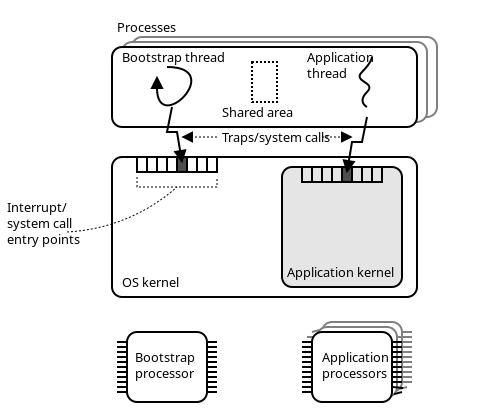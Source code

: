 <?xml version="1.0" encoding="UTF-8"?>
<dia:diagram xmlns:dia="http://www.lysator.liu.se/~alla/dia/">
  <dia:layer name="Background" visible="true">
    <dia:object type="Standard - Box" version="0" id="O0">
      <dia:attribute name="obj_pos">
        <dia:point val="4.5,4.5"/>
      </dia:attribute>
      <dia:attribute name="obj_bb">
        <dia:rectangle val="4.45,4.45;29.3,25.3"/>
      </dia:attribute>
      <dia:attribute name="elem_corner">
        <dia:point val="4.5,4.5"/>
      </dia:attribute>
      <dia:attribute name="elem_width">
        <dia:real val="24.75"/>
      </dia:attribute>
      <dia:attribute name="elem_height">
        <dia:real val="20.75"/>
      </dia:attribute>
      <dia:attribute name="border_color">
        <dia:color val="#ffffff"/>
      </dia:attribute>
      <dia:attribute name="show_background">
        <dia:boolean val="true"/>
      </dia:attribute>
    </dia:object>
    <dia:object type="Standard - Box" version="0" id="O1">
      <dia:attribute name="obj_pos">
        <dia:point val="10.75,21"/>
      </dia:attribute>
      <dia:attribute name="obj_bb">
        <dia:rectangle val="10.7,20.95;14.8,24.55"/>
      </dia:attribute>
      <dia:attribute name="elem_corner">
        <dia:point val="10.75,21"/>
      </dia:attribute>
      <dia:attribute name="elem_width">
        <dia:real val="4"/>
      </dia:attribute>
      <dia:attribute name="elem_height">
        <dia:real val="3.5"/>
      </dia:attribute>
      <dia:attribute name="show_background">
        <dia:boolean val="true"/>
      </dia:attribute>
      <dia:attribute name="corner_radius">
        <dia:real val="0.5"/>
      </dia:attribute>
    </dia:object>
    <dia:object type="Standard - Line" version="0" id="O2">
      <dia:attribute name="obj_pos">
        <dia:point val="14.75,21.5"/>
      </dia:attribute>
      <dia:attribute name="obj_bb">
        <dia:rectangle val="14.7,21.45;15.3,21.55"/>
      </dia:attribute>
      <dia:attribute name="conn_endpoints">
        <dia:point val="14.75,21.5"/>
        <dia:point val="15.25,21.5"/>
      </dia:attribute>
      <dia:attribute name="numcp">
        <dia:int val="1"/>
      </dia:attribute>
    </dia:object>
    <dia:object type="Standard - Line" version="0" id="O3">
      <dia:attribute name="obj_pos">
        <dia:point val="14.75,21.75"/>
      </dia:attribute>
      <dia:attribute name="obj_bb">
        <dia:rectangle val="14.7,21.7;15.3,21.8"/>
      </dia:attribute>
      <dia:attribute name="conn_endpoints">
        <dia:point val="14.75,21.75"/>
        <dia:point val="15.25,21.75"/>
      </dia:attribute>
      <dia:attribute name="numcp">
        <dia:int val="1"/>
      </dia:attribute>
    </dia:object>
    <dia:object type="Standard - Line" version="0" id="O4">
      <dia:attribute name="obj_pos">
        <dia:point val="14.75,22"/>
      </dia:attribute>
      <dia:attribute name="obj_bb">
        <dia:rectangle val="14.7,21.95;15.3,22.05"/>
      </dia:attribute>
      <dia:attribute name="conn_endpoints">
        <dia:point val="14.75,22"/>
        <dia:point val="15.25,22"/>
      </dia:attribute>
      <dia:attribute name="numcp">
        <dia:int val="1"/>
      </dia:attribute>
    </dia:object>
    <dia:object type="Standard - Line" version="0" id="O5">
      <dia:attribute name="obj_pos">
        <dia:point val="14.75,22.25"/>
      </dia:attribute>
      <dia:attribute name="obj_bb">
        <dia:rectangle val="14.7,22.2;15.3,22.3"/>
      </dia:attribute>
      <dia:attribute name="conn_endpoints">
        <dia:point val="14.75,22.25"/>
        <dia:point val="15.25,22.25"/>
      </dia:attribute>
      <dia:attribute name="numcp">
        <dia:int val="1"/>
      </dia:attribute>
    </dia:object>
    <dia:object type="Standard - Line" version="0" id="O6">
      <dia:attribute name="obj_pos">
        <dia:point val="14.75,22.5"/>
      </dia:attribute>
      <dia:attribute name="obj_bb">
        <dia:rectangle val="14.7,22.45;15.3,22.55"/>
      </dia:attribute>
      <dia:attribute name="conn_endpoints">
        <dia:point val="14.75,22.5"/>
        <dia:point val="15.25,22.5"/>
      </dia:attribute>
      <dia:attribute name="numcp">
        <dia:int val="1"/>
      </dia:attribute>
    </dia:object>
    <dia:object type="Standard - Line" version="0" id="O7">
      <dia:attribute name="obj_pos">
        <dia:point val="14.75,22.75"/>
      </dia:attribute>
      <dia:attribute name="obj_bb">
        <dia:rectangle val="14.7,22.7;15.3,22.8"/>
      </dia:attribute>
      <dia:attribute name="conn_endpoints">
        <dia:point val="14.75,22.75"/>
        <dia:point val="15.25,22.75"/>
      </dia:attribute>
      <dia:attribute name="numcp">
        <dia:int val="1"/>
      </dia:attribute>
      <dia:connections>
        <dia:connection handle="0" to="O1" connection="4"/>
      </dia:connections>
    </dia:object>
    <dia:object type="Standard - Line" version="0" id="O8">
      <dia:attribute name="obj_pos">
        <dia:point val="14.75,23"/>
      </dia:attribute>
      <dia:attribute name="obj_bb">
        <dia:rectangle val="14.7,22.95;15.3,23.05"/>
      </dia:attribute>
      <dia:attribute name="conn_endpoints">
        <dia:point val="14.75,23"/>
        <dia:point val="15.25,23"/>
      </dia:attribute>
      <dia:attribute name="numcp">
        <dia:int val="1"/>
      </dia:attribute>
    </dia:object>
    <dia:object type="Standard - Line" version="0" id="O9">
      <dia:attribute name="obj_pos">
        <dia:point val="14.75,23.25"/>
      </dia:attribute>
      <dia:attribute name="obj_bb">
        <dia:rectangle val="14.7,23.2;15.3,23.3"/>
      </dia:attribute>
      <dia:attribute name="conn_endpoints">
        <dia:point val="14.75,23.25"/>
        <dia:point val="15.25,23.25"/>
      </dia:attribute>
      <dia:attribute name="numcp">
        <dia:int val="1"/>
      </dia:attribute>
    </dia:object>
    <dia:object type="Standard - Line" version="0" id="O10">
      <dia:attribute name="obj_pos">
        <dia:point val="14.75,23.5"/>
      </dia:attribute>
      <dia:attribute name="obj_bb">
        <dia:rectangle val="14.7,23.45;15.3,23.55"/>
      </dia:attribute>
      <dia:attribute name="conn_endpoints">
        <dia:point val="14.75,23.5"/>
        <dia:point val="15.25,23.5"/>
      </dia:attribute>
      <dia:attribute name="numcp">
        <dia:int val="1"/>
      </dia:attribute>
    </dia:object>
    <dia:object type="Standard - Line" version="0" id="O11">
      <dia:attribute name="obj_pos">
        <dia:point val="14.75,23.75"/>
      </dia:attribute>
      <dia:attribute name="obj_bb">
        <dia:rectangle val="14.7,23.7;15.3,23.8"/>
      </dia:attribute>
      <dia:attribute name="conn_endpoints">
        <dia:point val="14.75,23.75"/>
        <dia:point val="15.25,23.75"/>
      </dia:attribute>
      <dia:attribute name="numcp">
        <dia:int val="1"/>
      </dia:attribute>
    </dia:object>
    <dia:object type="Standard - Line" version="0" id="O12">
      <dia:attribute name="obj_pos">
        <dia:point val="14.75,24"/>
      </dia:attribute>
      <dia:attribute name="obj_bb">
        <dia:rectangle val="14.7,23.95;15.3,24.05"/>
      </dia:attribute>
      <dia:attribute name="conn_endpoints">
        <dia:point val="14.75,24"/>
        <dia:point val="15.25,24"/>
      </dia:attribute>
      <dia:attribute name="numcp">
        <dia:int val="1"/>
      </dia:attribute>
    </dia:object>
    <dia:object type="Standard - Line" version="0" id="O13">
      <dia:attribute name="obj_pos">
        <dia:point val="10.25,21.5"/>
      </dia:attribute>
      <dia:attribute name="obj_bb">
        <dia:rectangle val="10.2,21.45;10.8,21.55"/>
      </dia:attribute>
      <dia:attribute name="conn_endpoints">
        <dia:point val="10.25,21.5"/>
        <dia:point val="10.75,21.5"/>
      </dia:attribute>
      <dia:attribute name="numcp">
        <dia:int val="1"/>
      </dia:attribute>
    </dia:object>
    <dia:object type="Standard - Line" version="0" id="O14">
      <dia:attribute name="obj_pos">
        <dia:point val="10.25,21.75"/>
      </dia:attribute>
      <dia:attribute name="obj_bb">
        <dia:rectangle val="10.2,21.7;10.8,21.8"/>
      </dia:attribute>
      <dia:attribute name="conn_endpoints">
        <dia:point val="10.25,21.75"/>
        <dia:point val="10.75,21.75"/>
      </dia:attribute>
      <dia:attribute name="numcp">
        <dia:int val="1"/>
      </dia:attribute>
    </dia:object>
    <dia:object type="Standard - Line" version="0" id="O15">
      <dia:attribute name="obj_pos">
        <dia:point val="10.25,22"/>
      </dia:attribute>
      <dia:attribute name="obj_bb">
        <dia:rectangle val="10.2,21.95;10.8,22.05"/>
      </dia:attribute>
      <dia:attribute name="conn_endpoints">
        <dia:point val="10.25,22"/>
        <dia:point val="10.75,22"/>
      </dia:attribute>
      <dia:attribute name="numcp">
        <dia:int val="1"/>
      </dia:attribute>
    </dia:object>
    <dia:object type="Standard - Line" version="0" id="O16">
      <dia:attribute name="obj_pos">
        <dia:point val="10.25,22.25"/>
      </dia:attribute>
      <dia:attribute name="obj_bb">
        <dia:rectangle val="10.2,22.2;10.8,22.3"/>
      </dia:attribute>
      <dia:attribute name="conn_endpoints">
        <dia:point val="10.25,22.25"/>
        <dia:point val="10.75,22.25"/>
      </dia:attribute>
      <dia:attribute name="numcp">
        <dia:int val="1"/>
      </dia:attribute>
    </dia:object>
    <dia:object type="Standard - Line" version="0" id="O17">
      <dia:attribute name="obj_pos">
        <dia:point val="10.25,22.5"/>
      </dia:attribute>
      <dia:attribute name="obj_bb">
        <dia:rectangle val="10.2,22.45;10.8,22.55"/>
      </dia:attribute>
      <dia:attribute name="conn_endpoints">
        <dia:point val="10.25,22.5"/>
        <dia:point val="10.75,22.5"/>
      </dia:attribute>
      <dia:attribute name="numcp">
        <dia:int val="1"/>
      </dia:attribute>
    </dia:object>
    <dia:object type="Standard - Line" version="0" id="O18">
      <dia:attribute name="obj_pos">
        <dia:point val="10.25,22.75"/>
      </dia:attribute>
      <dia:attribute name="obj_bb">
        <dia:rectangle val="10.2,22.7;10.8,22.8"/>
      </dia:attribute>
      <dia:attribute name="conn_endpoints">
        <dia:point val="10.25,22.75"/>
        <dia:point val="10.75,22.75"/>
      </dia:attribute>
      <dia:attribute name="numcp">
        <dia:int val="1"/>
      </dia:attribute>
      <dia:connections>
        <dia:connection handle="1" to="O1" connection="3"/>
      </dia:connections>
    </dia:object>
    <dia:object type="Standard - Line" version="0" id="O19">
      <dia:attribute name="obj_pos">
        <dia:point val="10.25,23"/>
      </dia:attribute>
      <dia:attribute name="obj_bb">
        <dia:rectangle val="10.2,22.95;10.8,23.05"/>
      </dia:attribute>
      <dia:attribute name="conn_endpoints">
        <dia:point val="10.25,23"/>
        <dia:point val="10.75,23"/>
      </dia:attribute>
      <dia:attribute name="numcp">
        <dia:int val="1"/>
      </dia:attribute>
    </dia:object>
    <dia:object type="Standard - Line" version="0" id="O20">
      <dia:attribute name="obj_pos">
        <dia:point val="10.25,23.25"/>
      </dia:attribute>
      <dia:attribute name="obj_bb">
        <dia:rectangle val="10.2,23.2;10.8,23.3"/>
      </dia:attribute>
      <dia:attribute name="conn_endpoints">
        <dia:point val="10.25,23.25"/>
        <dia:point val="10.75,23.25"/>
      </dia:attribute>
      <dia:attribute name="numcp">
        <dia:int val="1"/>
      </dia:attribute>
    </dia:object>
    <dia:object type="Standard - Line" version="0" id="O21">
      <dia:attribute name="obj_pos">
        <dia:point val="10.25,23.5"/>
      </dia:attribute>
      <dia:attribute name="obj_bb">
        <dia:rectangle val="10.2,23.45;10.8,23.55"/>
      </dia:attribute>
      <dia:attribute name="conn_endpoints">
        <dia:point val="10.25,23.5"/>
        <dia:point val="10.75,23.5"/>
      </dia:attribute>
      <dia:attribute name="numcp">
        <dia:int val="1"/>
      </dia:attribute>
    </dia:object>
    <dia:object type="Standard - Line" version="0" id="O22">
      <dia:attribute name="obj_pos">
        <dia:point val="10.25,23.75"/>
      </dia:attribute>
      <dia:attribute name="obj_bb">
        <dia:rectangle val="10.2,23.7;10.8,23.8"/>
      </dia:attribute>
      <dia:attribute name="conn_endpoints">
        <dia:point val="10.25,23.75"/>
        <dia:point val="10.75,23.75"/>
      </dia:attribute>
      <dia:attribute name="numcp">
        <dia:int val="1"/>
      </dia:attribute>
    </dia:object>
    <dia:object type="Standard - Line" version="0" id="O23">
      <dia:attribute name="obj_pos">
        <dia:point val="10.25,24"/>
      </dia:attribute>
      <dia:attribute name="obj_bb">
        <dia:rectangle val="10.2,23.95;10.8,24.05"/>
      </dia:attribute>
      <dia:attribute name="conn_endpoints">
        <dia:point val="10.25,24"/>
        <dia:point val="10.75,24"/>
      </dia:attribute>
      <dia:attribute name="numcp">
        <dia:int val="1"/>
      </dia:attribute>
    </dia:object>
    <dia:object type="Standard - Box" version="0" id="O24">
      <dia:attribute name="obj_pos">
        <dia:point val="20.5,20.5"/>
      </dia:attribute>
      <dia:attribute name="obj_bb">
        <dia:rectangle val="20.45,20.45;24.55,24.05"/>
      </dia:attribute>
      <dia:attribute name="elem_corner">
        <dia:point val="20.5,20.5"/>
      </dia:attribute>
      <dia:attribute name="elem_width">
        <dia:real val="4"/>
      </dia:attribute>
      <dia:attribute name="elem_height">
        <dia:real val="3.5"/>
      </dia:attribute>
      <dia:attribute name="border_color">
        <dia:color val="#7f7f7f"/>
      </dia:attribute>
      <dia:attribute name="show_background">
        <dia:boolean val="true"/>
      </dia:attribute>
      <dia:attribute name="corner_radius">
        <dia:real val="0.5"/>
      </dia:attribute>
    </dia:object>
    <dia:object type="Standard - Line" version="0" id="O25">
      <dia:attribute name="obj_pos">
        <dia:point val="24.5,21"/>
      </dia:attribute>
      <dia:attribute name="obj_bb">
        <dia:rectangle val="24.45,20.95;25.05,21.05"/>
      </dia:attribute>
      <dia:attribute name="conn_endpoints">
        <dia:point val="24.5,21"/>
        <dia:point val="25,21"/>
      </dia:attribute>
      <dia:attribute name="numcp">
        <dia:int val="1"/>
      </dia:attribute>
      <dia:attribute name="line_color">
        <dia:color val="#7f7f7f"/>
      </dia:attribute>
    </dia:object>
    <dia:object type="Standard - Line" version="0" id="O26">
      <dia:attribute name="obj_pos">
        <dia:point val="24.5,21.25"/>
      </dia:attribute>
      <dia:attribute name="obj_bb">
        <dia:rectangle val="24.45,21.2;25.05,21.3"/>
      </dia:attribute>
      <dia:attribute name="conn_endpoints">
        <dia:point val="24.5,21.25"/>
        <dia:point val="25,21.25"/>
      </dia:attribute>
      <dia:attribute name="numcp">
        <dia:int val="1"/>
      </dia:attribute>
      <dia:attribute name="line_color">
        <dia:color val="#7f7f7f"/>
      </dia:attribute>
      <dia:connections>
        <dia:connection handle="0" to="O48" connection="0"/>
      </dia:connections>
    </dia:object>
    <dia:object type="Standard - Line" version="0" id="O27">
      <dia:attribute name="obj_pos">
        <dia:point val="24.5,21.5"/>
      </dia:attribute>
      <dia:attribute name="obj_bb">
        <dia:rectangle val="24.45,21.45;25.05,21.55"/>
      </dia:attribute>
      <dia:attribute name="conn_endpoints">
        <dia:point val="24.5,21.5"/>
        <dia:point val="25,21.5"/>
      </dia:attribute>
      <dia:attribute name="numcp">
        <dia:int val="1"/>
      </dia:attribute>
      <dia:attribute name="line_color">
        <dia:color val="#7f7f7f"/>
      </dia:attribute>
      <dia:connections>
        <dia:connection handle="0" to="O49" connection="0"/>
      </dia:connections>
    </dia:object>
    <dia:object type="Standard - Line" version="0" id="O28">
      <dia:attribute name="obj_pos">
        <dia:point val="24.5,21.75"/>
      </dia:attribute>
      <dia:attribute name="obj_bb">
        <dia:rectangle val="24.45,21.7;25.05,21.8"/>
      </dia:attribute>
      <dia:attribute name="conn_endpoints">
        <dia:point val="24.5,21.75"/>
        <dia:point val="25,21.75"/>
      </dia:attribute>
      <dia:attribute name="numcp">
        <dia:int val="1"/>
      </dia:attribute>
      <dia:attribute name="line_color">
        <dia:color val="#7f7f7f"/>
      </dia:attribute>
      <dia:connections>
        <dia:connection handle="0" to="O50" connection="0"/>
      </dia:connections>
    </dia:object>
    <dia:object type="Standard - Line" version="0" id="O29">
      <dia:attribute name="obj_pos">
        <dia:point val="24.5,22"/>
      </dia:attribute>
      <dia:attribute name="obj_bb">
        <dia:rectangle val="24.45,21.95;25.05,22.05"/>
      </dia:attribute>
      <dia:attribute name="conn_endpoints">
        <dia:point val="24.5,22"/>
        <dia:point val="25,22"/>
      </dia:attribute>
      <dia:attribute name="numcp">
        <dia:int val="1"/>
      </dia:attribute>
      <dia:attribute name="line_color">
        <dia:color val="#7f7f7f"/>
      </dia:attribute>
      <dia:connections>
        <dia:connection handle="0" to="O51" connection="0"/>
      </dia:connections>
    </dia:object>
    <dia:object type="Standard - Line" version="0" id="O30">
      <dia:attribute name="obj_pos">
        <dia:point val="24.5,22.25"/>
      </dia:attribute>
      <dia:attribute name="obj_bb">
        <dia:rectangle val="24.45,22.2;25.05,22.3"/>
      </dia:attribute>
      <dia:attribute name="conn_endpoints">
        <dia:point val="24.5,22.25"/>
        <dia:point val="25,22.25"/>
      </dia:attribute>
      <dia:attribute name="numcp">
        <dia:int val="1"/>
      </dia:attribute>
      <dia:attribute name="line_color">
        <dia:color val="#7f7f7f"/>
      </dia:attribute>
      <dia:connections>
        <dia:connection handle="0" to="O24" connection="4"/>
      </dia:connections>
    </dia:object>
    <dia:object type="Standard - Line" version="0" id="O31">
      <dia:attribute name="obj_pos">
        <dia:point val="24.5,22.5"/>
      </dia:attribute>
      <dia:attribute name="obj_bb">
        <dia:rectangle val="24.45,22.45;25.05,22.55"/>
      </dia:attribute>
      <dia:attribute name="conn_endpoints">
        <dia:point val="24.5,22.5"/>
        <dia:point val="25,22.5"/>
      </dia:attribute>
      <dia:attribute name="numcp">
        <dia:int val="1"/>
      </dia:attribute>
      <dia:attribute name="line_color">
        <dia:color val="#7f7f7f"/>
      </dia:attribute>
      <dia:connections>
        <dia:connection handle="0" to="O53" connection="0"/>
      </dia:connections>
    </dia:object>
    <dia:object type="Standard - Line" version="0" id="O32">
      <dia:attribute name="obj_pos">
        <dia:point val="24.5,22.75"/>
      </dia:attribute>
      <dia:attribute name="obj_bb">
        <dia:rectangle val="24.45,22.7;25.05,22.8"/>
      </dia:attribute>
      <dia:attribute name="conn_endpoints">
        <dia:point val="24.5,22.75"/>
        <dia:point val="25,22.75"/>
      </dia:attribute>
      <dia:attribute name="numcp">
        <dia:int val="1"/>
      </dia:attribute>
      <dia:attribute name="line_color">
        <dia:color val="#7f7f7f"/>
      </dia:attribute>
      <dia:connections>
        <dia:connection handle="0" to="O54" connection="0"/>
      </dia:connections>
    </dia:object>
    <dia:object type="Standard - Line" version="0" id="O33">
      <dia:attribute name="obj_pos">
        <dia:point val="24.5,23"/>
      </dia:attribute>
      <dia:attribute name="obj_bb">
        <dia:rectangle val="24.45,22.95;25.05,23.05"/>
      </dia:attribute>
      <dia:attribute name="conn_endpoints">
        <dia:point val="24.5,23"/>
        <dia:point val="25,23"/>
      </dia:attribute>
      <dia:attribute name="numcp">
        <dia:int val="1"/>
      </dia:attribute>
      <dia:attribute name="line_color">
        <dia:color val="#7f7f7f"/>
      </dia:attribute>
      <dia:connections>
        <dia:connection handle="0" to="O55" connection="0"/>
      </dia:connections>
    </dia:object>
    <dia:object type="Standard - Line" version="0" id="O34">
      <dia:attribute name="obj_pos">
        <dia:point val="24.5,23.25"/>
      </dia:attribute>
      <dia:attribute name="obj_bb">
        <dia:rectangle val="24.45,23.2;25.05,23.3"/>
      </dia:attribute>
      <dia:attribute name="conn_endpoints">
        <dia:point val="24.5,23.25"/>
        <dia:point val="25,23.25"/>
      </dia:attribute>
      <dia:attribute name="numcp">
        <dia:int val="1"/>
      </dia:attribute>
      <dia:attribute name="line_color">
        <dia:color val="#7f7f7f"/>
      </dia:attribute>
      <dia:connections>
        <dia:connection handle="0" to="O56" connection="0"/>
      </dia:connections>
    </dia:object>
    <dia:object type="Standard - Line" version="0" id="O35">
      <dia:attribute name="obj_pos">
        <dia:point val="24.5,23.5"/>
      </dia:attribute>
      <dia:attribute name="obj_bb">
        <dia:rectangle val="24.45,23.45;25.05,23.55"/>
      </dia:attribute>
      <dia:attribute name="conn_endpoints">
        <dia:point val="24.5,23.5"/>
        <dia:point val="25,23.5"/>
      </dia:attribute>
      <dia:attribute name="numcp">
        <dia:int val="1"/>
      </dia:attribute>
      <dia:attribute name="line_color">
        <dia:color val="#7f7f7f"/>
      </dia:attribute>
      <dia:connections>
        <dia:connection handle="0" to="O57" connection="0"/>
      </dia:connections>
    </dia:object>
    <dia:object type="Standard - Line" version="0" id="O36">
      <dia:attribute name="obj_pos">
        <dia:point val="20,21"/>
      </dia:attribute>
      <dia:attribute name="obj_bb">
        <dia:rectangle val="19.939,20.835;20.457,21.061"/>
      </dia:attribute>
      <dia:attribute name="conn_endpoints">
        <dia:point val="20,21"/>
        <dia:point val="20.396,20.896"/>
      </dia:attribute>
      <dia:attribute name="numcp">
        <dia:int val="1"/>
      </dia:attribute>
      <dia:attribute name="line_color">
        <dia:color val="#7f7f7f"/>
      </dia:attribute>
      <dia:connections>
        <dia:connection handle="1" to="O47" connection="0"/>
      </dia:connections>
    </dia:object>
    <dia:object type="Standard - Line" version="0" id="O37">
      <dia:attribute name="obj_pos">
        <dia:point val="20,21.25"/>
      </dia:attribute>
      <dia:attribute name="obj_bb">
        <dia:rectangle val="19.95,21.2;20.55,21.3"/>
      </dia:attribute>
      <dia:attribute name="conn_endpoints">
        <dia:point val="20,21.25"/>
        <dia:point val="20.5,21.25"/>
      </dia:attribute>
      <dia:attribute name="numcp">
        <dia:int val="1"/>
      </dia:attribute>
      <dia:attribute name="line_color">
        <dia:color val="#7f7f7f"/>
      </dia:attribute>
      <dia:connections>
        <dia:connection handle="0" to="O59" connection="0"/>
      </dia:connections>
    </dia:object>
    <dia:object type="Standard - Line" version="0" id="O38">
      <dia:attribute name="obj_pos">
        <dia:point val="20,21.5"/>
      </dia:attribute>
      <dia:attribute name="obj_bb">
        <dia:rectangle val="19.95,21.45;20.55,21.55"/>
      </dia:attribute>
      <dia:attribute name="conn_endpoints">
        <dia:point val="20,21.5"/>
        <dia:point val="20.5,21.5"/>
      </dia:attribute>
      <dia:attribute name="numcp">
        <dia:int val="1"/>
      </dia:attribute>
      <dia:attribute name="line_color">
        <dia:color val="#7f7f7f"/>
      </dia:attribute>
      <dia:connections>
        <dia:connection handle="0" to="O60" connection="0"/>
      </dia:connections>
    </dia:object>
    <dia:object type="Standard - Line" version="0" id="O39">
      <dia:attribute name="obj_pos">
        <dia:point val="20,21.75"/>
      </dia:attribute>
      <dia:attribute name="obj_bb">
        <dia:rectangle val="19.95,21.7;20.55,21.8"/>
      </dia:attribute>
      <dia:attribute name="conn_endpoints">
        <dia:point val="20,21.75"/>
        <dia:point val="20.5,21.75"/>
      </dia:attribute>
      <dia:attribute name="numcp">
        <dia:int val="1"/>
      </dia:attribute>
      <dia:attribute name="line_color">
        <dia:color val="#7f7f7f"/>
      </dia:attribute>
      <dia:connections>
        <dia:connection handle="0" to="O61" connection="0"/>
      </dia:connections>
    </dia:object>
    <dia:object type="Standard - Line" version="0" id="O40">
      <dia:attribute name="obj_pos">
        <dia:point val="20,22"/>
      </dia:attribute>
      <dia:attribute name="obj_bb">
        <dia:rectangle val="19.95,21.95;20.55,22.05"/>
      </dia:attribute>
      <dia:attribute name="conn_endpoints">
        <dia:point val="20,22"/>
        <dia:point val="20.5,22"/>
      </dia:attribute>
      <dia:attribute name="numcp">
        <dia:int val="1"/>
      </dia:attribute>
      <dia:attribute name="line_color">
        <dia:color val="#7f7f7f"/>
      </dia:attribute>
      <dia:connections>
        <dia:connection handle="0" to="O62" connection="0"/>
      </dia:connections>
    </dia:object>
    <dia:object type="Standard - Line" version="0" id="O41">
      <dia:attribute name="obj_pos">
        <dia:point val="20,22.25"/>
      </dia:attribute>
      <dia:attribute name="obj_bb">
        <dia:rectangle val="19.95,22.2;20.55,22.3"/>
      </dia:attribute>
      <dia:attribute name="conn_endpoints">
        <dia:point val="20,22.25"/>
        <dia:point val="20.5,22.25"/>
      </dia:attribute>
      <dia:attribute name="numcp">
        <dia:int val="1"/>
      </dia:attribute>
      <dia:attribute name="line_color">
        <dia:color val="#7f7f7f"/>
      </dia:attribute>
      <dia:connections>
        <dia:connection handle="0" to="O63" connection="0"/>
        <dia:connection handle="1" to="O24" connection="3"/>
      </dia:connections>
    </dia:object>
    <dia:object type="Standard - Line" version="0" id="O42">
      <dia:attribute name="obj_pos">
        <dia:point val="20,22.5"/>
      </dia:attribute>
      <dia:attribute name="obj_bb">
        <dia:rectangle val="19.95,22.45;20.55,22.55"/>
      </dia:attribute>
      <dia:attribute name="conn_endpoints">
        <dia:point val="20,22.5"/>
        <dia:point val="20.5,22.5"/>
      </dia:attribute>
      <dia:attribute name="numcp">
        <dia:int val="1"/>
      </dia:attribute>
      <dia:attribute name="line_color">
        <dia:color val="#7f7f7f"/>
      </dia:attribute>
      <dia:connections>
        <dia:connection handle="0" to="O64" connection="0"/>
      </dia:connections>
    </dia:object>
    <dia:object type="Standard - Line" version="0" id="O43">
      <dia:attribute name="obj_pos">
        <dia:point val="20,22.75"/>
      </dia:attribute>
      <dia:attribute name="obj_bb">
        <dia:rectangle val="19.95,22.7;20.55,22.8"/>
      </dia:attribute>
      <dia:attribute name="conn_endpoints">
        <dia:point val="20,22.75"/>
        <dia:point val="20.5,22.75"/>
      </dia:attribute>
      <dia:attribute name="numcp">
        <dia:int val="1"/>
      </dia:attribute>
      <dia:attribute name="line_color">
        <dia:color val="#7f7f7f"/>
      </dia:attribute>
      <dia:connections>
        <dia:connection handle="0" to="O65" connection="0"/>
      </dia:connections>
    </dia:object>
    <dia:object type="Standard - Line" version="0" id="O44">
      <dia:attribute name="obj_pos">
        <dia:point val="20,23"/>
      </dia:attribute>
      <dia:attribute name="obj_bb">
        <dia:rectangle val="19.95,22.95;20.55,23.05"/>
      </dia:attribute>
      <dia:attribute name="conn_endpoints">
        <dia:point val="20,23"/>
        <dia:point val="20.5,23"/>
      </dia:attribute>
      <dia:attribute name="numcp">
        <dia:int val="1"/>
      </dia:attribute>
      <dia:attribute name="line_color">
        <dia:color val="#7f7f7f"/>
      </dia:attribute>
      <dia:connections>
        <dia:connection handle="0" to="O66" connection="0"/>
      </dia:connections>
    </dia:object>
    <dia:object type="Standard - Line" version="0" id="O45">
      <dia:attribute name="obj_pos">
        <dia:point val="20,23.25"/>
      </dia:attribute>
      <dia:attribute name="obj_bb">
        <dia:rectangle val="19.95,23.2;20.55,23.3"/>
      </dia:attribute>
      <dia:attribute name="conn_endpoints">
        <dia:point val="20,23.25"/>
        <dia:point val="20.5,23.25"/>
      </dia:attribute>
      <dia:attribute name="numcp">
        <dia:int val="1"/>
      </dia:attribute>
      <dia:attribute name="line_color">
        <dia:color val="#7f7f7f"/>
      </dia:attribute>
      <dia:connections>
        <dia:connection handle="0" to="O67" connection="0"/>
      </dia:connections>
    </dia:object>
    <dia:object type="Standard - Line" version="0" id="O46">
      <dia:attribute name="obj_pos">
        <dia:point val="20,23.5"/>
      </dia:attribute>
      <dia:attribute name="obj_bb">
        <dia:rectangle val="19.95,23.45;20.55,23.55"/>
      </dia:attribute>
      <dia:attribute name="conn_endpoints">
        <dia:point val="20,23.5"/>
        <dia:point val="20.5,23.5"/>
      </dia:attribute>
      <dia:attribute name="numcp">
        <dia:int val="1"/>
      </dia:attribute>
      <dia:attribute name="line_color">
        <dia:color val="#7f7f7f"/>
      </dia:attribute>
      <dia:connections>
        <dia:connection handle="0" to="O68" connection="0"/>
      </dia:connections>
    </dia:object>
    <dia:object type="Standard - Box" version="0" id="O47">
      <dia:attribute name="obj_pos">
        <dia:point val="20.25,20.75"/>
      </dia:attribute>
      <dia:attribute name="obj_bb">
        <dia:rectangle val="20.2,20.7;24.3,24.3"/>
      </dia:attribute>
      <dia:attribute name="elem_corner">
        <dia:point val="20.25,20.75"/>
      </dia:attribute>
      <dia:attribute name="elem_width">
        <dia:real val="4"/>
      </dia:attribute>
      <dia:attribute name="elem_height">
        <dia:real val="3.5"/>
      </dia:attribute>
      <dia:attribute name="border_color">
        <dia:color val="#7f7f7f"/>
      </dia:attribute>
      <dia:attribute name="show_background">
        <dia:boolean val="true"/>
      </dia:attribute>
      <dia:attribute name="corner_radius">
        <dia:real val="0.5"/>
      </dia:attribute>
    </dia:object>
    <dia:object type="Standard - Line" version="0" id="O48">
      <dia:attribute name="obj_pos">
        <dia:point val="24.25,21.25"/>
      </dia:attribute>
      <dia:attribute name="obj_bb">
        <dia:rectangle val="24.2,21.2;24.8,21.3"/>
      </dia:attribute>
      <dia:attribute name="conn_endpoints">
        <dia:point val="24.25,21.25"/>
        <dia:point val="24.75,21.25"/>
      </dia:attribute>
      <dia:attribute name="numcp">
        <dia:int val="1"/>
      </dia:attribute>
      <dia:attribute name="line_color">
        <dia:color val="#7f7f7f"/>
      </dia:attribute>
      <dia:connections>
        <dia:connection handle="1" to="O26" connection="0"/>
      </dia:connections>
    </dia:object>
    <dia:object type="Standard - Line" version="0" id="O49">
      <dia:attribute name="obj_pos">
        <dia:point val="24.25,21.5"/>
      </dia:attribute>
      <dia:attribute name="obj_bb">
        <dia:rectangle val="24.2,21.45;24.8,21.55"/>
      </dia:attribute>
      <dia:attribute name="conn_endpoints">
        <dia:point val="24.25,21.5"/>
        <dia:point val="24.75,21.5"/>
      </dia:attribute>
      <dia:attribute name="numcp">
        <dia:int val="1"/>
      </dia:attribute>
      <dia:attribute name="line_color">
        <dia:color val="#7f7f7f"/>
      </dia:attribute>
      <dia:connections>
        <dia:connection handle="0" to="O71" connection="0"/>
        <dia:connection handle="1" to="O27" connection="0"/>
      </dia:connections>
    </dia:object>
    <dia:object type="Standard - Line" version="0" id="O50">
      <dia:attribute name="obj_pos">
        <dia:point val="24.25,21.75"/>
      </dia:attribute>
      <dia:attribute name="obj_bb">
        <dia:rectangle val="24.2,21.7;24.8,21.8"/>
      </dia:attribute>
      <dia:attribute name="conn_endpoints">
        <dia:point val="24.25,21.75"/>
        <dia:point val="24.75,21.75"/>
      </dia:attribute>
      <dia:attribute name="numcp">
        <dia:int val="1"/>
      </dia:attribute>
      <dia:attribute name="line_color">
        <dia:color val="#7f7f7f"/>
      </dia:attribute>
      <dia:connections>
        <dia:connection handle="0" to="O72" connection="0"/>
        <dia:connection handle="1" to="O28" connection="0"/>
      </dia:connections>
    </dia:object>
    <dia:object type="Standard - Line" version="0" id="O51">
      <dia:attribute name="obj_pos">
        <dia:point val="24.25,22"/>
      </dia:attribute>
      <dia:attribute name="obj_bb">
        <dia:rectangle val="24.2,21.95;24.8,22.05"/>
      </dia:attribute>
      <dia:attribute name="conn_endpoints">
        <dia:point val="24.25,22"/>
        <dia:point val="24.75,22"/>
      </dia:attribute>
      <dia:attribute name="numcp">
        <dia:int val="1"/>
      </dia:attribute>
      <dia:attribute name="line_color">
        <dia:color val="#7f7f7f"/>
      </dia:attribute>
      <dia:connections>
        <dia:connection handle="0" to="O73" connection="0"/>
        <dia:connection handle="1" to="O29" connection="0"/>
      </dia:connections>
    </dia:object>
    <dia:object type="Standard - Line" version="0" id="O52">
      <dia:attribute name="obj_pos">
        <dia:point val="24.25,22.25"/>
      </dia:attribute>
      <dia:attribute name="obj_bb">
        <dia:rectangle val="24.2,22.2;24.8,22.3"/>
      </dia:attribute>
      <dia:attribute name="conn_endpoints">
        <dia:point val="24.25,22.25"/>
        <dia:point val="24.75,22.25"/>
      </dia:attribute>
      <dia:attribute name="numcp">
        <dia:int val="1"/>
      </dia:attribute>
      <dia:attribute name="line_color">
        <dia:color val="#7f7f7f"/>
      </dia:attribute>
      <dia:connections>
        <dia:connection handle="0" to="O74" connection="0"/>
        <dia:connection handle="1" to="O30" connection="0"/>
      </dia:connections>
    </dia:object>
    <dia:object type="Standard - Line" version="0" id="O53">
      <dia:attribute name="obj_pos">
        <dia:point val="24.25,22.5"/>
      </dia:attribute>
      <dia:attribute name="obj_bb">
        <dia:rectangle val="24.2,22.45;24.8,22.55"/>
      </dia:attribute>
      <dia:attribute name="conn_endpoints">
        <dia:point val="24.25,22.5"/>
        <dia:point val="24.75,22.5"/>
      </dia:attribute>
      <dia:attribute name="numcp">
        <dia:int val="1"/>
      </dia:attribute>
      <dia:attribute name="line_color">
        <dia:color val="#7f7f7f"/>
      </dia:attribute>
      <dia:connections>
        <dia:connection handle="0" to="O47" connection="4"/>
        <dia:connection handle="1" to="O31" connection="0"/>
      </dia:connections>
    </dia:object>
    <dia:object type="Standard - Line" version="0" id="O54">
      <dia:attribute name="obj_pos">
        <dia:point val="24.25,22.75"/>
      </dia:attribute>
      <dia:attribute name="obj_bb">
        <dia:rectangle val="24.2,22.7;24.8,22.8"/>
      </dia:attribute>
      <dia:attribute name="conn_endpoints">
        <dia:point val="24.25,22.75"/>
        <dia:point val="24.75,22.75"/>
      </dia:attribute>
      <dia:attribute name="numcp">
        <dia:int val="1"/>
      </dia:attribute>
      <dia:attribute name="line_color">
        <dia:color val="#7f7f7f"/>
      </dia:attribute>
      <dia:connections>
        <dia:connection handle="0" to="O76" connection="0"/>
        <dia:connection handle="1" to="O32" connection="0"/>
      </dia:connections>
    </dia:object>
    <dia:object type="Standard - Line" version="0" id="O55">
      <dia:attribute name="obj_pos">
        <dia:point val="24.25,23"/>
      </dia:attribute>
      <dia:attribute name="obj_bb">
        <dia:rectangle val="24.2,22.95;24.8,23.05"/>
      </dia:attribute>
      <dia:attribute name="conn_endpoints">
        <dia:point val="24.25,23"/>
        <dia:point val="24.75,23"/>
      </dia:attribute>
      <dia:attribute name="numcp">
        <dia:int val="1"/>
      </dia:attribute>
      <dia:attribute name="line_color">
        <dia:color val="#7f7f7f"/>
      </dia:attribute>
      <dia:connections>
        <dia:connection handle="0" to="O77" connection="0"/>
        <dia:connection handle="1" to="O33" connection="0"/>
      </dia:connections>
    </dia:object>
    <dia:object type="Standard - Line" version="0" id="O56">
      <dia:attribute name="obj_pos">
        <dia:point val="24.25,23.25"/>
      </dia:attribute>
      <dia:attribute name="obj_bb">
        <dia:rectangle val="24.2,23.2;24.8,23.3"/>
      </dia:attribute>
      <dia:attribute name="conn_endpoints">
        <dia:point val="24.25,23.25"/>
        <dia:point val="24.75,23.25"/>
      </dia:attribute>
      <dia:attribute name="numcp">
        <dia:int val="1"/>
      </dia:attribute>
      <dia:attribute name="line_color">
        <dia:color val="#7f7f7f"/>
      </dia:attribute>
      <dia:connections>
        <dia:connection handle="0" to="O78" connection="0"/>
        <dia:connection handle="1" to="O34" connection="0"/>
      </dia:connections>
    </dia:object>
    <dia:object type="Standard - Line" version="0" id="O57">
      <dia:attribute name="obj_pos">
        <dia:point val="24.25,23.5"/>
      </dia:attribute>
      <dia:attribute name="obj_bb">
        <dia:rectangle val="24.2,23.45;24.8,23.55"/>
      </dia:attribute>
      <dia:attribute name="conn_endpoints">
        <dia:point val="24.25,23.5"/>
        <dia:point val="24.75,23.5"/>
      </dia:attribute>
      <dia:attribute name="numcp">
        <dia:int val="1"/>
      </dia:attribute>
      <dia:attribute name="line_color">
        <dia:color val="#7f7f7f"/>
      </dia:attribute>
      <dia:connections>
        <dia:connection handle="0" to="O79" connection="0"/>
        <dia:connection handle="1" to="O35" connection="0"/>
      </dia:connections>
    </dia:object>
    <dia:object type="Standard - Line" version="0" id="O58">
      <dia:attribute name="obj_pos">
        <dia:point val="24.354,23.854"/>
      </dia:attribute>
      <dia:attribute name="obj_bb">
        <dia:rectangle val="24.293,23.689;24.811,23.915"/>
      </dia:attribute>
      <dia:attribute name="conn_endpoints">
        <dia:point val="24.354,23.854"/>
        <dia:point val="24.75,23.75"/>
      </dia:attribute>
      <dia:attribute name="numcp">
        <dia:int val="1"/>
      </dia:attribute>
      <dia:attribute name="line_color">
        <dia:color val="#7f7f7f"/>
      </dia:attribute>
      <dia:connections>
        <dia:connection handle="0" to="O24" connection="7"/>
      </dia:connections>
    </dia:object>
    <dia:object type="Standard - Line" version="0" id="O59">
      <dia:attribute name="obj_pos">
        <dia:point val="19.75,21.25"/>
      </dia:attribute>
      <dia:attribute name="obj_bb">
        <dia:rectangle val="19.7,21.2;20.3,21.3"/>
      </dia:attribute>
      <dia:attribute name="conn_endpoints">
        <dia:point val="19.75,21.25"/>
        <dia:point val="20.25,21.25"/>
      </dia:attribute>
      <dia:attribute name="numcp">
        <dia:int val="1"/>
      </dia:attribute>
      <dia:attribute name="line_color">
        <dia:color val="#7f7f7f"/>
      </dia:attribute>
      <dia:connections>
        <dia:connection handle="1" to="O37" connection="0"/>
      </dia:connections>
    </dia:object>
    <dia:object type="Standard - Line" version="0" id="O60">
      <dia:attribute name="obj_pos">
        <dia:point val="19.75,21.5"/>
      </dia:attribute>
      <dia:attribute name="obj_bb">
        <dia:rectangle val="19.7,21.45;20.3,21.55"/>
      </dia:attribute>
      <dia:attribute name="conn_endpoints">
        <dia:point val="19.75,21.5"/>
        <dia:point val="20.25,21.5"/>
      </dia:attribute>
      <dia:attribute name="numcp">
        <dia:int val="1"/>
      </dia:attribute>
      <dia:attribute name="line_color">
        <dia:color val="#7f7f7f"/>
      </dia:attribute>
      <dia:connections>
        <dia:connection handle="0" to="O82" connection="0"/>
        <dia:connection handle="1" to="O38" connection="0"/>
      </dia:connections>
    </dia:object>
    <dia:object type="Standard - Line" version="0" id="O61">
      <dia:attribute name="obj_pos">
        <dia:point val="19.75,21.75"/>
      </dia:attribute>
      <dia:attribute name="obj_bb">
        <dia:rectangle val="19.7,21.7;20.3,21.8"/>
      </dia:attribute>
      <dia:attribute name="conn_endpoints">
        <dia:point val="19.75,21.75"/>
        <dia:point val="20.25,21.75"/>
      </dia:attribute>
      <dia:attribute name="numcp">
        <dia:int val="1"/>
      </dia:attribute>
      <dia:attribute name="line_color">
        <dia:color val="#7f7f7f"/>
      </dia:attribute>
      <dia:connections>
        <dia:connection handle="0" to="O83" connection="0"/>
        <dia:connection handle="1" to="O39" connection="0"/>
      </dia:connections>
    </dia:object>
    <dia:object type="Standard - Line" version="0" id="O62">
      <dia:attribute name="obj_pos">
        <dia:point val="19.75,22"/>
      </dia:attribute>
      <dia:attribute name="obj_bb">
        <dia:rectangle val="19.7,21.95;20.3,22.05"/>
      </dia:attribute>
      <dia:attribute name="conn_endpoints">
        <dia:point val="19.75,22"/>
        <dia:point val="20.25,22"/>
      </dia:attribute>
      <dia:attribute name="numcp">
        <dia:int val="1"/>
      </dia:attribute>
      <dia:attribute name="line_color">
        <dia:color val="#7f7f7f"/>
      </dia:attribute>
      <dia:connections>
        <dia:connection handle="0" to="O84" connection="0"/>
        <dia:connection handle="1" to="O40" connection="0"/>
      </dia:connections>
    </dia:object>
    <dia:object type="Standard - Line" version="0" id="O63">
      <dia:attribute name="obj_pos">
        <dia:point val="19.75,22.25"/>
      </dia:attribute>
      <dia:attribute name="obj_bb">
        <dia:rectangle val="19.7,22.2;20.3,22.3"/>
      </dia:attribute>
      <dia:attribute name="conn_endpoints">
        <dia:point val="19.75,22.25"/>
        <dia:point val="20.25,22.25"/>
      </dia:attribute>
      <dia:attribute name="numcp">
        <dia:int val="1"/>
      </dia:attribute>
      <dia:attribute name="line_color">
        <dia:color val="#7f7f7f"/>
      </dia:attribute>
      <dia:connections>
        <dia:connection handle="0" to="O85" connection="0"/>
        <dia:connection handle="1" to="O41" connection="0"/>
      </dia:connections>
    </dia:object>
    <dia:object type="Standard - Line" version="0" id="O64">
      <dia:attribute name="obj_pos">
        <dia:point val="19.75,22.5"/>
      </dia:attribute>
      <dia:attribute name="obj_bb">
        <dia:rectangle val="19.7,22.45;20.3,22.55"/>
      </dia:attribute>
      <dia:attribute name="conn_endpoints">
        <dia:point val="19.75,22.5"/>
        <dia:point val="20.25,22.5"/>
      </dia:attribute>
      <dia:attribute name="numcp">
        <dia:int val="1"/>
      </dia:attribute>
      <dia:attribute name="line_color">
        <dia:color val="#7f7f7f"/>
      </dia:attribute>
      <dia:connections>
        <dia:connection handle="0" to="O86" connection="0"/>
        <dia:connection handle="1" to="O47" connection="3"/>
      </dia:connections>
    </dia:object>
    <dia:object type="Standard - Line" version="0" id="O65">
      <dia:attribute name="obj_pos">
        <dia:point val="19.75,22.75"/>
      </dia:attribute>
      <dia:attribute name="obj_bb">
        <dia:rectangle val="19.7,22.7;20.3,22.8"/>
      </dia:attribute>
      <dia:attribute name="conn_endpoints">
        <dia:point val="19.75,22.75"/>
        <dia:point val="20.25,22.75"/>
      </dia:attribute>
      <dia:attribute name="numcp">
        <dia:int val="1"/>
      </dia:attribute>
      <dia:attribute name="line_color">
        <dia:color val="#7f7f7f"/>
      </dia:attribute>
      <dia:connections>
        <dia:connection handle="0" to="O87" connection="0"/>
        <dia:connection handle="1" to="O43" connection="0"/>
      </dia:connections>
    </dia:object>
    <dia:object type="Standard - Line" version="0" id="O66">
      <dia:attribute name="obj_pos">
        <dia:point val="19.75,23"/>
      </dia:attribute>
      <dia:attribute name="obj_bb">
        <dia:rectangle val="19.7,22.95;20.3,23.05"/>
      </dia:attribute>
      <dia:attribute name="conn_endpoints">
        <dia:point val="19.75,23"/>
        <dia:point val="20.25,23"/>
      </dia:attribute>
      <dia:attribute name="numcp">
        <dia:int val="1"/>
      </dia:attribute>
      <dia:attribute name="line_color">
        <dia:color val="#7f7f7f"/>
      </dia:attribute>
      <dia:connections>
        <dia:connection handle="0" to="O88" connection="0"/>
        <dia:connection handle="1" to="O44" connection="0"/>
      </dia:connections>
    </dia:object>
    <dia:object type="Standard - Line" version="0" id="O67">
      <dia:attribute name="obj_pos">
        <dia:point val="19.75,23.25"/>
      </dia:attribute>
      <dia:attribute name="obj_bb">
        <dia:rectangle val="19.7,23.2;20.3,23.3"/>
      </dia:attribute>
      <dia:attribute name="conn_endpoints">
        <dia:point val="19.75,23.25"/>
        <dia:point val="20.25,23.25"/>
      </dia:attribute>
      <dia:attribute name="numcp">
        <dia:int val="1"/>
      </dia:attribute>
      <dia:attribute name="line_color">
        <dia:color val="#7f7f7f"/>
      </dia:attribute>
      <dia:connections>
        <dia:connection handle="0" to="O89" connection="0"/>
        <dia:connection handle="1" to="O45" connection="0"/>
      </dia:connections>
    </dia:object>
    <dia:object type="Standard - Line" version="0" id="O68">
      <dia:attribute name="obj_pos">
        <dia:point val="19.75,23.5"/>
      </dia:attribute>
      <dia:attribute name="obj_bb">
        <dia:rectangle val="19.7,23.45;20.3,23.55"/>
      </dia:attribute>
      <dia:attribute name="conn_endpoints">
        <dia:point val="19.75,23.5"/>
        <dia:point val="20.25,23.5"/>
      </dia:attribute>
      <dia:attribute name="numcp">
        <dia:int val="1"/>
      </dia:attribute>
      <dia:attribute name="line_color">
        <dia:color val="#7f7f7f"/>
      </dia:attribute>
      <dia:connections>
        <dia:connection handle="0" to="O90" connection="0"/>
        <dia:connection handle="1" to="O46" connection="0"/>
      </dia:connections>
    </dia:object>
    <dia:object type="Standard - Line" version="0" id="O69">
      <dia:attribute name="obj_pos">
        <dia:point val="19.75,23.75"/>
      </dia:attribute>
      <dia:attribute name="obj_bb">
        <dia:rectangle val="19.7,23.7;20.3,23.8"/>
      </dia:attribute>
      <dia:attribute name="conn_endpoints">
        <dia:point val="19.75,23.75"/>
        <dia:point val="20.25,23.75"/>
      </dia:attribute>
      <dia:attribute name="numcp">
        <dia:int val="1"/>
      </dia:attribute>
      <dia:attribute name="line_color">
        <dia:color val="#7f7f7f"/>
      </dia:attribute>
      <dia:connections>
        <dia:connection handle="0" to="O91" connection="0"/>
      </dia:connections>
    </dia:object>
    <dia:object type="Standard - Box" version="0" id="O70">
      <dia:attribute name="obj_pos">
        <dia:point val="20,21"/>
      </dia:attribute>
      <dia:attribute name="obj_bb">
        <dia:rectangle val="19.95,20.95;24.05,24.55"/>
      </dia:attribute>
      <dia:attribute name="elem_corner">
        <dia:point val="20,21"/>
      </dia:attribute>
      <dia:attribute name="elem_width">
        <dia:real val="4"/>
      </dia:attribute>
      <dia:attribute name="elem_height">
        <dia:real val="3.5"/>
      </dia:attribute>
      <dia:attribute name="show_background">
        <dia:boolean val="true"/>
      </dia:attribute>
      <dia:attribute name="corner_radius">
        <dia:real val="0.5"/>
      </dia:attribute>
    </dia:object>
    <dia:object type="Standard - Line" version="0" id="O71">
      <dia:attribute name="obj_pos">
        <dia:point val="24,21.5"/>
      </dia:attribute>
      <dia:attribute name="obj_bb">
        <dia:rectangle val="23.95,21.45;24.55,21.55"/>
      </dia:attribute>
      <dia:attribute name="conn_endpoints">
        <dia:point val="24,21.5"/>
        <dia:point val="24.5,21.5"/>
      </dia:attribute>
      <dia:attribute name="numcp">
        <dia:int val="1"/>
      </dia:attribute>
      <dia:connections>
        <dia:connection handle="1" to="O49" connection="0"/>
      </dia:connections>
    </dia:object>
    <dia:object type="Standard - Line" version="0" id="O72">
      <dia:attribute name="obj_pos">
        <dia:point val="24,21.75"/>
      </dia:attribute>
      <dia:attribute name="obj_bb">
        <dia:rectangle val="23.95,21.7;24.55,21.8"/>
      </dia:attribute>
      <dia:attribute name="conn_endpoints">
        <dia:point val="24,21.75"/>
        <dia:point val="24.5,21.75"/>
      </dia:attribute>
      <dia:attribute name="numcp">
        <dia:int val="1"/>
      </dia:attribute>
      <dia:connections>
        <dia:connection handle="1" to="O50" connection="0"/>
      </dia:connections>
    </dia:object>
    <dia:object type="Standard - Line" version="0" id="O73">
      <dia:attribute name="obj_pos">
        <dia:point val="24,22"/>
      </dia:attribute>
      <dia:attribute name="obj_bb">
        <dia:rectangle val="23.95,21.95;24.55,22.05"/>
      </dia:attribute>
      <dia:attribute name="conn_endpoints">
        <dia:point val="24,22"/>
        <dia:point val="24.5,22"/>
      </dia:attribute>
      <dia:attribute name="numcp">
        <dia:int val="1"/>
      </dia:attribute>
      <dia:connections>
        <dia:connection handle="1" to="O51" connection="0"/>
      </dia:connections>
    </dia:object>
    <dia:object type="Standard - Line" version="0" id="O74">
      <dia:attribute name="obj_pos">
        <dia:point val="24,22.25"/>
      </dia:attribute>
      <dia:attribute name="obj_bb">
        <dia:rectangle val="23.95,22.2;24.55,22.3"/>
      </dia:attribute>
      <dia:attribute name="conn_endpoints">
        <dia:point val="24,22.25"/>
        <dia:point val="24.5,22.25"/>
      </dia:attribute>
      <dia:attribute name="numcp">
        <dia:int val="1"/>
      </dia:attribute>
      <dia:connections>
        <dia:connection handle="1" to="O24" connection="4"/>
      </dia:connections>
    </dia:object>
    <dia:object type="Standard - Line" version="0" id="O75">
      <dia:attribute name="obj_pos">
        <dia:point val="24,22.5"/>
      </dia:attribute>
      <dia:attribute name="obj_bb">
        <dia:rectangle val="23.95,22.45;24.55,22.55"/>
      </dia:attribute>
      <dia:attribute name="conn_endpoints">
        <dia:point val="24,22.5"/>
        <dia:point val="24.5,22.5"/>
      </dia:attribute>
      <dia:attribute name="numcp">
        <dia:int val="1"/>
      </dia:attribute>
      <dia:connections>
        <dia:connection handle="1" to="O53" connection="0"/>
      </dia:connections>
    </dia:object>
    <dia:object type="Standard - Line" version="0" id="O76">
      <dia:attribute name="obj_pos">
        <dia:point val="24,22.75"/>
      </dia:attribute>
      <dia:attribute name="obj_bb">
        <dia:rectangle val="23.95,22.7;24.55,22.8"/>
      </dia:attribute>
      <dia:attribute name="conn_endpoints">
        <dia:point val="24,22.75"/>
        <dia:point val="24.5,22.75"/>
      </dia:attribute>
      <dia:attribute name="numcp">
        <dia:int val="1"/>
      </dia:attribute>
      <dia:connections>
        <dia:connection handle="0" to="O70" connection="4"/>
        <dia:connection handle="1" to="O54" connection="0"/>
      </dia:connections>
    </dia:object>
    <dia:object type="Standard - Line" version="0" id="O77">
      <dia:attribute name="obj_pos">
        <dia:point val="24,23"/>
      </dia:attribute>
      <dia:attribute name="obj_bb">
        <dia:rectangle val="23.95,22.95;24.55,23.05"/>
      </dia:attribute>
      <dia:attribute name="conn_endpoints">
        <dia:point val="24,23"/>
        <dia:point val="24.5,23"/>
      </dia:attribute>
      <dia:attribute name="numcp">
        <dia:int val="1"/>
      </dia:attribute>
      <dia:connections>
        <dia:connection handle="1" to="O55" connection="0"/>
      </dia:connections>
    </dia:object>
    <dia:object type="Standard - Line" version="0" id="O78">
      <dia:attribute name="obj_pos">
        <dia:point val="24,23.25"/>
      </dia:attribute>
      <dia:attribute name="obj_bb">
        <dia:rectangle val="23.95,23.2;24.55,23.3"/>
      </dia:attribute>
      <dia:attribute name="conn_endpoints">
        <dia:point val="24,23.25"/>
        <dia:point val="24.5,23.25"/>
      </dia:attribute>
      <dia:attribute name="numcp">
        <dia:int val="1"/>
      </dia:attribute>
      <dia:connections>
        <dia:connection handle="1" to="O56" connection="0"/>
      </dia:connections>
    </dia:object>
    <dia:object type="Standard - Line" version="0" id="O79">
      <dia:attribute name="obj_pos">
        <dia:point val="24,23.5"/>
      </dia:attribute>
      <dia:attribute name="obj_bb">
        <dia:rectangle val="23.95,23.45;24.55,23.55"/>
      </dia:attribute>
      <dia:attribute name="conn_endpoints">
        <dia:point val="24,23.5"/>
        <dia:point val="24.5,23.5"/>
      </dia:attribute>
      <dia:attribute name="numcp">
        <dia:int val="1"/>
      </dia:attribute>
      <dia:connections>
        <dia:connection handle="1" to="O57" connection="0"/>
      </dia:connections>
    </dia:object>
    <dia:object type="Standard - Line" version="0" id="O80">
      <dia:attribute name="obj_pos">
        <dia:point val="24,23.75"/>
      </dia:attribute>
      <dia:attribute name="obj_bb">
        <dia:rectangle val="23.945,23.695;24.606,23.856"/>
      </dia:attribute>
      <dia:attribute name="conn_endpoints">
        <dia:point val="24,23.75"/>
        <dia:point val="24.552,23.802"/>
      </dia:attribute>
      <dia:attribute name="numcp">
        <dia:int val="1"/>
      </dia:attribute>
      <dia:connections>
        <dia:connection handle="1" to="O58" connection="0"/>
      </dia:connections>
    </dia:object>
    <dia:object type="Standard - Line" version="0" id="O81">
      <dia:attribute name="obj_pos">
        <dia:point val="24.104,24.104"/>
      </dia:attribute>
      <dia:attribute name="obj_bb">
        <dia:rectangle val="24.043,23.939;24.561,24.165"/>
      </dia:attribute>
      <dia:attribute name="conn_endpoints">
        <dia:point val="24.104,24.104"/>
        <dia:point val="24.5,24"/>
      </dia:attribute>
      <dia:attribute name="numcp">
        <dia:int val="1"/>
      </dia:attribute>
      <dia:connections>
        <dia:connection handle="0" to="O47" connection="7"/>
      </dia:connections>
    </dia:object>
    <dia:object type="Standard - Line" version="0" id="O82">
      <dia:attribute name="obj_pos">
        <dia:point val="19.5,21.5"/>
      </dia:attribute>
      <dia:attribute name="obj_bb">
        <dia:rectangle val="19.45,21.45;20.05,21.55"/>
      </dia:attribute>
      <dia:attribute name="conn_endpoints">
        <dia:point val="19.5,21.5"/>
        <dia:point val="20,21.5"/>
      </dia:attribute>
      <dia:attribute name="numcp">
        <dia:int val="1"/>
      </dia:attribute>
      <dia:connections>
        <dia:connection handle="1" to="O60" connection="0"/>
      </dia:connections>
    </dia:object>
    <dia:object type="Standard - Line" version="0" id="O83">
      <dia:attribute name="obj_pos">
        <dia:point val="19.5,21.75"/>
      </dia:attribute>
      <dia:attribute name="obj_bb">
        <dia:rectangle val="19.45,21.7;20.05,21.8"/>
      </dia:attribute>
      <dia:attribute name="conn_endpoints">
        <dia:point val="19.5,21.75"/>
        <dia:point val="20,21.75"/>
      </dia:attribute>
      <dia:attribute name="numcp">
        <dia:int val="1"/>
      </dia:attribute>
      <dia:connections>
        <dia:connection handle="1" to="O61" connection="0"/>
      </dia:connections>
    </dia:object>
    <dia:object type="Standard - Line" version="0" id="O84">
      <dia:attribute name="obj_pos">
        <dia:point val="19.5,22"/>
      </dia:attribute>
      <dia:attribute name="obj_bb">
        <dia:rectangle val="19.45,21.95;20.05,22.05"/>
      </dia:attribute>
      <dia:attribute name="conn_endpoints">
        <dia:point val="19.5,22"/>
        <dia:point val="20,22"/>
      </dia:attribute>
      <dia:attribute name="numcp">
        <dia:int val="1"/>
      </dia:attribute>
      <dia:connections>
        <dia:connection handle="1" to="O62" connection="0"/>
      </dia:connections>
    </dia:object>
    <dia:object type="Standard - Line" version="0" id="O85">
      <dia:attribute name="obj_pos">
        <dia:point val="19.5,22.25"/>
      </dia:attribute>
      <dia:attribute name="obj_bb">
        <dia:rectangle val="19.45,22.2;20.05,22.3"/>
      </dia:attribute>
      <dia:attribute name="conn_endpoints">
        <dia:point val="19.5,22.25"/>
        <dia:point val="20,22.25"/>
      </dia:attribute>
      <dia:attribute name="numcp">
        <dia:int val="1"/>
      </dia:attribute>
      <dia:connections>
        <dia:connection handle="1" to="O63" connection="0"/>
      </dia:connections>
    </dia:object>
    <dia:object type="Standard - Line" version="0" id="O86">
      <dia:attribute name="obj_pos">
        <dia:point val="19.5,22.5"/>
      </dia:attribute>
      <dia:attribute name="obj_bb">
        <dia:rectangle val="19.45,22.45;20.05,22.55"/>
      </dia:attribute>
      <dia:attribute name="conn_endpoints">
        <dia:point val="19.5,22.5"/>
        <dia:point val="20,22.5"/>
      </dia:attribute>
      <dia:attribute name="numcp">
        <dia:int val="1"/>
      </dia:attribute>
      <dia:connections>
        <dia:connection handle="1" to="O64" connection="0"/>
      </dia:connections>
    </dia:object>
    <dia:object type="Standard - Line" version="0" id="O87">
      <dia:attribute name="obj_pos">
        <dia:point val="19.5,22.75"/>
      </dia:attribute>
      <dia:attribute name="obj_bb">
        <dia:rectangle val="19.45,22.7;20.05,22.8"/>
      </dia:attribute>
      <dia:attribute name="conn_endpoints">
        <dia:point val="19.5,22.75"/>
        <dia:point val="20,22.75"/>
      </dia:attribute>
      <dia:attribute name="numcp">
        <dia:int val="1"/>
      </dia:attribute>
      <dia:connections>
        <dia:connection handle="1" to="O70" connection="3"/>
      </dia:connections>
    </dia:object>
    <dia:object type="Standard - Line" version="0" id="O88">
      <dia:attribute name="obj_pos">
        <dia:point val="19.5,23"/>
      </dia:attribute>
      <dia:attribute name="obj_bb">
        <dia:rectangle val="19.45,22.95;20.05,23.05"/>
      </dia:attribute>
      <dia:attribute name="conn_endpoints">
        <dia:point val="19.5,23"/>
        <dia:point val="20,23"/>
      </dia:attribute>
      <dia:attribute name="numcp">
        <dia:int val="1"/>
      </dia:attribute>
      <dia:connections>
        <dia:connection handle="1" to="O66" connection="0"/>
      </dia:connections>
    </dia:object>
    <dia:object type="Standard - Line" version="0" id="O89">
      <dia:attribute name="obj_pos">
        <dia:point val="19.5,23.25"/>
      </dia:attribute>
      <dia:attribute name="obj_bb">
        <dia:rectangle val="19.45,23.2;20.05,23.3"/>
      </dia:attribute>
      <dia:attribute name="conn_endpoints">
        <dia:point val="19.5,23.25"/>
        <dia:point val="20,23.25"/>
      </dia:attribute>
      <dia:attribute name="numcp">
        <dia:int val="1"/>
      </dia:attribute>
      <dia:connections>
        <dia:connection handle="1" to="O67" connection="0"/>
      </dia:connections>
    </dia:object>
    <dia:object type="Standard - Line" version="0" id="O90">
      <dia:attribute name="obj_pos">
        <dia:point val="19.5,23.5"/>
      </dia:attribute>
      <dia:attribute name="obj_bb">
        <dia:rectangle val="19.45,23.45;20.05,23.55"/>
      </dia:attribute>
      <dia:attribute name="conn_endpoints">
        <dia:point val="19.5,23.5"/>
        <dia:point val="20,23.5"/>
      </dia:attribute>
      <dia:attribute name="numcp">
        <dia:int val="1"/>
      </dia:attribute>
      <dia:connections>
        <dia:connection handle="1" to="O68" connection="0"/>
      </dia:connections>
    </dia:object>
    <dia:object type="Standard - Line" version="0" id="O91">
      <dia:attribute name="obj_pos">
        <dia:point val="19.5,23.75"/>
      </dia:attribute>
      <dia:attribute name="obj_bb">
        <dia:rectangle val="19.45,23.7;20.05,23.8"/>
      </dia:attribute>
      <dia:attribute name="conn_endpoints">
        <dia:point val="19.5,23.75"/>
        <dia:point val="20,23.75"/>
      </dia:attribute>
      <dia:attribute name="numcp">
        <dia:int val="1"/>
      </dia:attribute>
      <dia:connections>
        <dia:connection handle="1" to="O69" connection="0"/>
      </dia:connections>
    </dia:object>
    <dia:object type="Standard - Line" version="0" id="O92">
      <dia:attribute name="obj_pos">
        <dia:point val="19.5,24"/>
      </dia:attribute>
      <dia:attribute name="obj_bb">
        <dia:rectangle val="19.45,23.95;20.05,24.05"/>
      </dia:attribute>
      <dia:attribute name="conn_endpoints">
        <dia:point val="19.5,24"/>
        <dia:point val="20,24"/>
      </dia:attribute>
      <dia:attribute name="numcp">
        <dia:int val="1"/>
      </dia:attribute>
    </dia:object>
    <dia:object type="Standard - Text" version="0" id="O93">
      <dia:attribute name="obj_pos">
        <dia:point val="20.5,22.5"/>
      </dia:attribute>
      <dia:attribute name="obj_bb">
        <dia:rectangle val="20.5,21.85;23.95,23.6"/>
      </dia:attribute>
      <dia:attribute name="text">
        <dia:composite type="text">
          <dia:attribute name="string">
            <dia:string>#Application
processors#</dia:string>
          </dia:attribute>
          <dia:attribute name="font">
            <dia:font family="sans" style="0" name="Helvetica"/>
          </dia:attribute>
          <dia:attribute name="height">
            <dia:real val="0.8"/>
          </dia:attribute>
          <dia:attribute name="pos">
            <dia:point val="20.5,22.5"/>
          </dia:attribute>
          <dia:attribute name="color">
            <dia:color val="#000000"/>
          </dia:attribute>
          <dia:attribute name="alignment">
            <dia:enum val="0"/>
          </dia:attribute>
        </dia:composite>
      </dia:attribute>
    </dia:object>
    <dia:object type="Standard - Box" version="0" id="O94">
      <dia:attribute name="obj_pos">
        <dia:point val="10,12.25"/>
      </dia:attribute>
      <dia:attribute name="obj_bb">
        <dia:rectangle val="9.95,12.2;25.3,19.3"/>
      </dia:attribute>
      <dia:attribute name="elem_corner">
        <dia:point val="10,12.25"/>
      </dia:attribute>
      <dia:attribute name="elem_width">
        <dia:real val="15.25"/>
      </dia:attribute>
      <dia:attribute name="elem_height">
        <dia:real val="7"/>
      </dia:attribute>
      <dia:attribute name="show_background">
        <dia:boolean val="true"/>
      </dia:attribute>
      <dia:attribute name="corner_radius">
        <dia:real val="0.5"/>
      </dia:attribute>
    </dia:object>
    <dia:object type="Standard - Text" version="0" id="O95">
      <dia:attribute name="obj_pos">
        <dia:point val="10.5,18.75"/>
      </dia:attribute>
      <dia:attribute name="obj_bb">
        <dia:rectangle val="10.5,18.1;13.55,19.05"/>
      </dia:attribute>
      <dia:attribute name="text">
        <dia:composite type="text">
          <dia:attribute name="string">
            <dia:string>#OS kernel#</dia:string>
          </dia:attribute>
          <dia:attribute name="font">
            <dia:font family="sans" style="0" name="Helvetica"/>
          </dia:attribute>
          <dia:attribute name="height">
            <dia:real val="0.8"/>
          </dia:attribute>
          <dia:attribute name="pos">
            <dia:point val="10.5,18.75"/>
          </dia:attribute>
          <dia:attribute name="color">
            <dia:color val="#000000"/>
          </dia:attribute>
          <dia:attribute name="alignment">
            <dia:enum val="0"/>
          </dia:attribute>
        </dia:composite>
      </dia:attribute>
    </dia:object>
    <dia:object type="Standard - Box" version="0" id="O96">
      <dia:attribute name="obj_pos">
        <dia:point val="11,6.25"/>
      </dia:attribute>
      <dia:attribute name="obj_bb">
        <dia:rectangle val="10.95,6.2;26.3,10.3"/>
      </dia:attribute>
      <dia:attribute name="elem_corner">
        <dia:point val="11,6.25"/>
      </dia:attribute>
      <dia:attribute name="elem_width">
        <dia:real val="15.25"/>
      </dia:attribute>
      <dia:attribute name="elem_height">
        <dia:real val="4"/>
      </dia:attribute>
      <dia:attribute name="border_color">
        <dia:color val="#7f7f7f"/>
      </dia:attribute>
      <dia:attribute name="show_background">
        <dia:boolean val="true"/>
      </dia:attribute>
      <dia:attribute name="corner_radius">
        <dia:real val="0.5"/>
      </dia:attribute>
    </dia:object>
    <dia:object type="Standard - Box" version="0" id="O97">
      <dia:attribute name="obj_pos">
        <dia:point val="10.5,6.5"/>
      </dia:attribute>
      <dia:attribute name="obj_bb">
        <dia:rectangle val="10.45,6.45;25.8,10.55"/>
      </dia:attribute>
      <dia:attribute name="elem_corner">
        <dia:point val="10.5,6.5"/>
      </dia:attribute>
      <dia:attribute name="elem_width">
        <dia:real val="15.25"/>
      </dia:attribute>
      <dia:attribute name="elem_height">
        <dia:real val="4"/>
      </dia:attribute>
      <dia:attribute name="border_color">
        <dia:color val="#7f7f7f"/>
      </dia:attribute>
      <dia:attribute name="show_background">
        <dia:boolean val="true"/>
      </dia:attribute>
      <dia:attribute name="corner_radius">
        <dia:real val="0.5"/>
      </dia:attribute>
    </dia:object>
    <dia:object type="Standard - Box" version="0" id="O98">
      <dia:attribute name="obj_pos">
        <dia:point val="10,6.75"/>
      </dia:attribute>
      <dia:attribute name="obj_bb">
        <dia:rectangle val="9.95,6.7;25.3,10.8"/>
      </dia:attribute>
      <dia:attribute name="elem_corner">
        <dia:point val="10,6.75"/>
      </dia:attribute>
      <dia:attribute name="elem_width">
        <dia:real val="15.25"/>
      </dia:attribute>
      <dia:attribute name="elem_height">
        <dia:real val="4"/>
      </dia:attribute>
      <dia:attribute name="show_background">
        <dia:boolean val="true"/>
      </dia:attribute>
      <dia:attribute name="corner_radius">
        <dia:real val="0.5"/>
      </dia:attribute>
    </dia:object>
    <dia:object type="Standard - Text" version="0" id="O99">
      <dia:attribute name="obj_pos">
        <dia:point val="10.25,6"/>
      </dia:attribute>
      <dia:attribute name="obj_bb">
        <dia:rectangle val="10.25,5.35;13.45,6.3"/>
      </dia:attribute>
      <dia:attribute name="text">
        <dia:composite type="text">
          <dia:attribute name="string">
            <dia:string>#Processes#</dia:string>
          </dia:attribute>
          <dia:attribute name="font">
            <dia:font family="sans" style="0" name="Helvetica"/>
          </dia:attribute>
          <dia:attribute name="height">
            <dia:real val="0.8"/>
          </dia:attribute>
          <dia:attribute name="pos">
            <dia:point val="10.25,6"/>
          </dia:attribute>
          <dia:attribute name="color">
            <dia:color val="#000000"/>
          </dia:attribute>
          <dia:attribute name="alignment">
            <dia:enum val="0"/>
          </dia:attribute>
        </dia:composite>
      </dia:attribute>
    </dia:object>
    <dia:object type="Standard - BezierLine" version="0" id="O100">
      <dia:attribute name="obj_pos">
        <dia:point val="23,7.25"/>
      </dia:attribute>
      <dia:attribute name="obj_bb">
        <dia:rectangle val="22.043,7.25;23.457,9.75"/>
      </dia:attribute>
      <dia:attribute name="bez_points">
        <dia:point val="23,7.25"/>
        <dia:point val="23,7.25"/>
        <dia:point val="23,7.5"/>
        <dia:point val="22.5,8"/>
        <dia:point val="22,8.5"/>
        <dia:point val="23.25,8.5"/>
        <dia:point val="22.75,9"/>
        <dia:point val="22.25,9.5"/>
        <dia:point val="22.75,9.75"/>
        <dia:point val="22.75,9.75"/>
      </dia:attribute>
      <dia:attribute name="corner_types">
        <dia:enum val="0"/>
        <dia:enum val="0"/>
        <dia:enum val="0"/>
        <dia:enum val="0"/>
      </dia:attribute>
    </dia:object>
    <dia:object type="Standard - BezierLine" version="0" id="O101">
      <dia:attribute name="obj_pos">
        <dia:point val="12.75,7.75"/>
      </dia:attribute>
      <dia:attribute name="obj_bb">
        <dia:rectangle val="11.75,7.7;14.015,9.515"/>
      </dia:attribute>
      <dia:attribute name="bez_points">
        <dia:point val="12.75,7.75"/>
        <dia:point val="15.75,7.75"/>
        <dia:point val="12.25,11.25"/>
        <dia:point val="12.25,8.25"/>
      </dia:attribute>
      <dia:attribute name="corner_types">
        <dia:enum val="0"/>
        <dia:enum val="0"/>
      </dia:attribute>
      <dia:attribute name="end_arrow">
        <dia:enum val="3"/>
      </dia:attribute>
      <dia:attribute name="end_arrow_length">
        <dia:real val="0.5"/>
      </dia:attribute>
      <dia:attribute name="end_arrow_width">
        <dia:real val="0.5"/>
      </dia:attribute>
    </dia:object>
    <dia:object type="Standard - Box" version="0" id="O102">
      <dia:attribute name="obj_pos">
        <dia:point val="18.5,12.75"/>
      </dia:attribute>
      <dia:attribute name="obj_bb">
        <dia:rectangle val="18.45,12.7;24.55,18.8"/>
      </dia:attribute>
      <dia:attribute name="elem_corner">
        <dia:point val="18.5,12.75"/>
      </dia:attribute>
      <dia:attribute name="elem_width">
        <dia:real val="6"/>
      </dia:attribute>
      <dia:attribute name="elem_height">
        <dia:real val="6"/>
      </dia:attribute>
      <dia:attribute name="inner_color">
        <dia:color val="#e5e5e5"/>
      </dia:attribute>
      <dia:attribute name="show_background">
        <dia:boolean val="true"/>
      </dia:attribute>
      <dia:attribute name="corner_radius">
        <dia:real val="0.5"/>
      </dia:attribute>
    </dia:object>
    <dia:object type="Standard - Text" version="0" id="O103">
      <dia:attribute name="obj_pos">
        <dia:point val="18.75,18.25"/>
      </dia:attribute>
      <dia:attribute name="obj_bb">
        <dia:rectangle val="18.75,17.6;24.3,18.55"/>
      </dia:attribute>
      <dia:attribute name="text">
        <dia:composite type="text">
          <dia:attribute name="string">
            <dia:string>#Application kernel#</dia:string>
          </dia:attribute>
          <dia:attribute name="font">
            <dia:font family="sans" style="0" name="Helvetica"/>
          </dia:attribute>
          <dia:attribute name="height">
            <dia:real val="0.8"/>
          </dia:attribute>
          <dia:attribute name="pos">
            <dia:point val="18.75,18.25"/>
          </dia:attribute>
          <dia:attribute name="color">
            <dia:color val="#000000"/>
          </dia:attribute>
          <dia:attribute name="alignment">
            <dia:enum val="0"/>
          </dia:attribute>
        </dia:composite>
      </dia:attribute>
    </dia:object>
    <dia:object type="Standard - Box" version="0" id="O104">
      <dia:attribute name="obj_pos">
        <dia:point val="19.5,12.75"/>
      </dia:attribute>
      <dia:attribute name="obj_bb">
        <dia:rectangle val="19.45,12.7;23.55,13.55"/>
      </dia:attribute>
      <dia:attribute name="elem_corner">
        <dia:point val="19.5,12.75"/>
      </dia:attribute>
      <dia:attribute name="elem_width">
        <dia:real val="4"/>
      </dia:attribute>
      <dia:attribute name="elem_height">
        <dia:real val="0.75"/>
      </dia:attribute>
      <dia:attribute name="inner_color">
        <dia:color val="#e5e5e5"/>
      </dia:attribute>
      <dia:attribute name="show_background">
        <dia:boolean val="false"/>
      </dia:attribute>
    </dia:object>
    <dia:object type="Standard - Line" version="0" id="O105">
      <dia:attribute name="obj_pos">
        <dia:point val="20,12.75"/>
      </dia:attribute>
      <dia:attribute name="obj_bb">
        <dia:rectangle val="19.95,12.7;20.05,13.55"/>
      </dia:attribute>
      <dia:attribute name="conn_endpoints">
        <dia:point val="20,12.75"/>
        <dia:point val="20,13.5"/>
      </dia:attribute>
      <dia:attribute name="numcp">
        <dia:int val="1"/>
      </dia:attribute>
    </dia:object>
    <dia:object type="Standard - Line" version="0" id="O106">
      <dia:attribute name="obj_pos">
        <dia:point val="20.5,12.75"/>
      </dia:attribute>
      <dia:attribute name="obj_bb">
        <dia:rectangle val="20.45,12.7;20.55,13.55"/>
      </dia:attribute>
      <dia:attribute name="conn_endpoints">
        <dia:point val="20.5,12.75"/>
        <dia:point val="20.5,13.5"/>
      </dia:attribute>
      <dia:attribute name="numcp">
        <dia:int val="1"/>
      </dia:attribute>
    </dia:object>
    <dia:object type="Standard - Line" version="0" id="O107">
      <dia:attribute name="obj_pos">
        <dia:point val="21,12.75"/>
      </dia:attribute>
      <dia:attribute name="obj_bb">
        <dia:rectangle val="20.95,12.7;21.05,13.55"/>
      </dia:attribute>
      <dia:attribute name="conn_endpoints">
        <dia:point val="21,12.75"/>
        <dia:point val="21,13.5"/>
      </dia:attribute>
      <dia:attribute name="numcp">
        <dia:int val="1"/>
      </dia:attribute>
    </dia:object>
    <dia:object type="Standard - Line" version="0" id="O108">
      <dia:attribute name="obj_pos">
        <dia:point val="21.5,12.75"/>
      </dia:attribute>
      <dia:attribute name="obj_bb">
        <dia:rectangle val="21.45,12.7;21.55,13.55"/>
      </dia:attribute>
      <dia:attribute name="conn_endpoints">
        <dia:point val="21.5,12.75"/>
        <dia:point val="21.5,13.5"/>
      </dia:attribute>
      <dia:attribute name="numcp">
        <dia:int val="1"/>
      </dia:attribute>
      <dia:connections>
        <dia:connection handle="0" to="O104" connection="1"/>
        <dia:connection handle="1" to="O104" connection="6"/>
      </dia:connections>
    </dia:object>
    <dia:object type="Standard - Line" version="0" id="O109">
      <dia:attribute name="obj_pos">
        <dia:point val="22,12.75"/>
      </dia:attribute>
      <dia:attribute name="obj_bb">
        <dia:rectangle val="21.95,12.7;22.05,13.55"/>
      </dia:attribute>
      <dia:attribute name="conn_endpoints">
        <dia:point val="22,12.75"/>
        <dia:point val="22,13.5"/>
      </dia:attribute>
      <dia:attribute name="numcp">
        <dia:int val="1"/>
      </dia:attribute>
    </dia:object>
    <dia:object type="Standard - Line" version="0" id="O110">
      <dia:attribute name="obj_pos">
        <dia:point val="22.5,12.75"/>
      </dia:attribute>
      <dia:attribute name="obj_bb">
        <dia:rectangle val="22.45,12.7;22.55,13.55"/>
      </dia:attribute>
      <dia:attribute name="conn_endpoints">
        <dia:point val="22.5,12.75"/>
        <dia:point val="22.5,13.5"/>
      </dia:attribute>
      <dia:attribute name="numcp">
        <dia:int val="1"/>
      </dia:attribute>
    </dia:object>
    <dia:object type="Standard - Line" version="0" id="O111">
      <dia:attribute name="obj_pos">
        <dia:point val="23,12.75"/>
      </dia:attribute>
      <dia:attribute name="obj_bb">
        <dia:rectangle val="22.95,12.7;23.05,13.55"/>
      </dia:attribute>
      <dia:attribute name="conn_endpoints">
        <dia:point val="23,12.75"/>
        <dia:point val="23,13.5"/>
      </dia:attribute>
      <dia:attribute name="numcp">
        <dia:int val="1"/>
      </dia:attribute>
    </dia:object>
    <dia:object type="Standard - Box" version="0" id="O112">
      <dia:attribute name="obj_pos">
        <dia:point val="11.25,12.25"/>
      </dia:attribute>
      <dia:attribute name="obj_bb">
        <dia:rectangle val="11.2,12.2;15.3,13.05"/>
      </dia:attribute>
      <dia:attribute name="elem_corner">
        <dia:point val="11.25,12.25"/>
      </dia:attribute>
      <dia:attribute name="elem_width">
        <dia:real val="4"/>
      </dia:attribute>
      <dia:attribute name="elem_height">
        <dia:real val="0.75"/>
      </dia:attribute>
      <dia:attribute name="show_background">
        <dia:boolean val="false"/>
      </dia:attribute>
    </dia:object>
    <dia:object type="Standard - Line" version="0" id="O113">
      <dia:attribute name="obj_pos">
        <dia:point val="11.75,12.25"/>
      </dia:attribute>
      <dia:attribute name="obj_bb">
        <dia:rectangle val="11.7,12.2;11.8,13.05"/>
      </dia:attribute>
      <dia:attribute name="conn_endpoints">
        <dia:point val="11.75,12.25"/>
        <dia:point val="11.75,13"/>
      </dia:attribute>
      <dia:attribute name="numcp">
        <dia:int val="1"/>
      </dia:attribute>
    </dia:object>
    <dia:object type="Standard - Line" version="0" id="O114">
      <dia:attribute name="obj_pos">
        <dia:point val="12.25,12.25"/>
      </dia:attribute>
      <dia:attribute name="obj_bb">
        <dia:rectangle val="12.2,12.2;12.3,13.05"/>
      </dia:attribute>
      <dia:attribute name="conn_endpoints">
        <dia:point val="12.25,12.25"/>
        <dia:point val="12.25,13"/>
      </dia:attribute>
      <dia:attribute name="numcp">
        <dia:int val="1"/>
      </dia:attribute>
    </dia:object>
    <dia:object type="Standard - Line" version="0" id="O115">
      <dia:attribute name="obj_pos">
        <dia:point val="12.75,12.25"/>
      </dia:attribute>
      <dia:attribute name="obj_bb">
        <dia:rectangle val="12.7,12.2;12.8,13.05"/>
      </dia:attribute>
      <dia:attribute name="conn_endpoints">
        <dia:point val="12.75,12.25"/>
        <dia:point val="12.75,13"/>
      </dia:attribute>
      <dia:attribute name="numcp">
        <dia:int val="1"/>
      </dia:attribute>
    </dia:object>
    <dia:object type="Standard - Line" version="0" id="O116">
      <dia:attribute name="obj_pos">
        <dia:point val="13.25,12.25"/>
      </dia:attribute>
      <dia:attribute name="obj_bb">
        <dia:rectangle val="13.2,12.2;13.3,13.05"/>
      </dia:attribute>
      <dia:attribute name="conn_endpoints">
        <dia:point val="13.25,12.25"/>
        <dia:point val="13.25,13"/>
      </dia:attribute>
      <dia:attribute name="numcp">
        <dia:int val="1"/>
      </dia:attribute>
      <dia:connections>
        <dia:connection handle="0" to="O112" connection="1"/>
        <dia:connection handle="1" to="O112" connection="6"/>
      </dia:connections>
    </dia:object>
    <dia:object type="Standard - Line" version="0" id="O117">
      <dia:attribute name="obj_pos">
        <dia:point val="13.75,12.25"/>
      </dia:attribute>
      <dia:attribute name="obj_bb">
        <dia:rectangle val="13.7,12.2;13.8,13.05"/>
      </dia:attribute>
      <dia:attribute name="conn_endpoints">
        <dia:point val="13.75,12.25"/>
        <dia:point val="13.75,13"/>
      </dia:attribute>
      <dia:attribute name="numcp">
        <dia:int val="1"/>
      </dia:attribute>
    </dia:object>
    <dia:object type="Standard - Line" version="0" id="O118">
      <dia:attribute name="obj_pos">
        <dia:point val="14.25,12.25"/>
      </dia:attribute>
      <dia:attribute name="obj_bb">
        <dia:rectangle val="14.2,12.2;14.3,13.05"/>
      </dia:attribute>
      <dia:attribute name="conn_endpoints">
        <dia:point val="14.25,12.25"/>
        <dia:point val="14.25,13"/>
      </dia:attribute>
      <dia:attribute name="numcp">
        <dia:int val="1"/>
      </dia:attribute>
    </dia:object>
    <dia:object type="Standard - Line" version="0" id="O119">
      <dia:attribute name="obj_pos">
        <dia:point val="14.75,12.25"/>
      </dia:attribute>
      <dia:attribute name="obj_bb">
        <dia:rectangle val="14.7,12.2;14.8,13.05"/>
      </dia:attribute>
      <dia:attribute name="conn_endpoints">
        <dia:point val="14.75,12.25"/>
        <dia:point val="14.75,13"/>
      </dia:attribute>
      <dia:attribute name="numcp">
        <dia:int val="1"/>
      </dia:attribute>
    </dia:object>
    <dia:object type="Standard - Text" version="0" id="O120">
      <dia:attribute name="obj_pos">
        <dia:point val="15.5,11.5"/>
      </dia:attribute>
      <dia:attribute name="obj_bb">
        <dia:rectangle val="15.5,10.85;21.25,11.8"/>
      </dia:attribute>
      <dia:attribute name="text">
        <dia:composite type="text">
          <dia:attribute name="string">
            <dia:string>#Traps/system calls#</dia:string>
          </dia:attribute>
          <dia:attribute name="font">
            <dia:font family="sans" style="0" name="Helvetica"/>
          </dia:attribute>
          <dia:attribute name="height">
            <dia:real val="0.8"/>
          </dia:attribute>
          <dia:attribute name="pos">
            <dia:point val="15.5,11.5"/>
          </dia:attribute>
          <dia:attribute name="color">
            <dia:color val="#000000"/>
          </dia:attribute>
          <dia:attribute name="alignment">
            <dia:enum val="0"/>
          </dia:attribute>
        </dia:composite>
      </dia:attribute>
    </dia:object>
    <dia:object type="Standard - Arc" version="0" id="O121">
      <dia:attribute name="obj_pos">
        <dia:point val="7.75,16"/>
      </dia:attribute>
      <dia:attribute name="obj_bb">
        <dia:rectangle val="7.717,13.717;13.283,16.033"/>
      </dia:attribute>
      <dia:attribute name="conn_endpoints">
        <dia:point val="7.75,16"/>
        <dia:point val="13.25,13.75"/>
      </dia:attribute>
      <dia:attribute name="curve_distance">
        <dia:real val="0.507"/>
      </dia:attribute>
      <dia:attribute name="line_width">
        <dia:real val="0.05"/>
      </dia:attribute>
      <dia:attribute name="line_style">
        <dia:enum val="4"/>
      </dia:attribute>
    </dia:object>
    <dia:object type="Standard - PolyLine" version="0" id="O122">
      <dia:attribute name="obj_pos">
        <dia:point val="11.25,13.25"/>
      </dia:attribute>
      <dia:attribute name="obj_bb">
        <dia:rectangle val="11.225,13.225;15.275,13.775"/>
      </dia:attribute>
      <dia:attribute name="poly_points">
        <dia:point val="11.25,13.25"/>
        <dia:point val="11.25,13.75"/>
        <dia:point val="15.25,13.75"/>
        <dia:point val="15.25,13.25"/>
      </dia:attribute>
      <dia:attribute name="line_width">
        <dia:real val="0.05"/>
      </dia:attribute>
      <dia:attribute name="line_style">
        <dia:enum val="4"/>
      </dia:attribute>
    </dia:object>
    <dia:object type="Standard - Text" version="0" id="O123">
      <dia:attribute name="obj_pos">
        <dia:point val="4.75,15"/>
      </dia:attribute>
      <dia:attribute name="obj_bb">
        <dia:rectangle val="4.75,14.35;8.55,16.9"/>
      </dia:attribute>
      <dia:attribute name="text">
        <dia:composite type="text">
          <dia:attribute name="string">
            <dia:string>#Interrupt/
system call
entry points#</dia:string>
          </dia:attribute>
          <dia:attribute name="font">
            <dia:font family="sans" style="0" name="Helvetica"/>
          </dia:attribute>
          <dia:attribute name="height">
            <dia:real val="0.8"/>
          </dia:attribute>
          <dia:attribute name="pos">
            <dia:point val="4.75,15"/>
          </dia:attribute>
          <dia:attribute name="color">
            <dia:color val="#000000"/>
          </dia:attribute>
          <dia:attribute name="alignment">
            <dia:enum val="0"/>
          </dia:attribute>
        </dia:composite>
      </dia:attribute>
    </dia:object>
    <dia:object type="Standard - Text" version="0" id="O124">
      <dia:attribute name="obj_pos">
        <dia:point val="10.5,7.5"/>
      </dia:attribute>
      <dia:attribute name="obj_bb">
        <dia:rectangle val="10.5,6.85;15.9,7.8"/>
      </dia:attribute>
      <dia:attribute name="text">
        <dia:composite type="text">
          <dia:attribute name="string">
            <dia:string>#Bootstrap thread#</dia:string>
          </dia:attribute>
          <dia:attribute name="font">
            <dia:font family="sans" style="0" name="Helvetica"/>
          </dia:attribute>
          <dia:attribute name="height">
            <dia:real val="0.8"/>
          </dia:attribute>
          <dia:attribute name="pos">
            <dia:point val="10.5,7.5"/>
          </dia:attribute>
          <dia:attribute name="color">
            <dia:color val="#000000"/>
          </dia:attribute>
          <dia:attribute name="alignment">
            <dia:enum val="0"/>
          </dia:attribute>
        </dia:composite>
      </dia:attribute>
    </dia:object>
    <dia:object type="Standard - Text" version="0" id="O125">
      <dia:attribute name="obj_pos">
        <dia:point val="19.75,7.5"/>
      </dia:attribute>
      <dia:attribute name="obj_bb">
        <dia:rectangle val="19.75,6.85;23.15,8.6"/>
      </dia:attribute>
      <dia:attribute name="text">
        <dia:composite type="text">
          <dia:attribute name="string">
            <dia:string>#Application
thread#</dia:string>
          </dia:attribute>
          <dia:attribute name="font">
            <dia:font family="sans" style="0" name="Helvetica"/>
          </dia:attribute>
          <dia:attribute name="height">
            <dia:real val="0.8"/>
          </dia:attribute>
          <dia:attribute name="pos">
            <dia:point val="19.75,7.5"/>
          </dia:attribute>
          <dia:attribute name="color">
            <dia:color val="#000000"/>
          </dia:attribute>
          <dia:attribute name="alignment">
            <dia:enum val="0"/>
          </dia:attribute>
        </dia:composite>
      </dia:attribute>
    </dia:object>
    <dia:object type="Standard - Arc" version="0" id="O126">
      <dia:attribute name="obj_pos">
        <dia:point val="20.5,11.25"/>
      </dia:attribute>
      <dia:attribute name="obj_bb">
        <dia:rectangle val="20.475,10.75;22.025,11.75"/>
      </dia:attribute>
      <dia:attribute name="conn_endpoints">
        <dia:point val="20.5,11.25"/>
        <dia:point val="22,11.25"/>
      </dia:attribute>
      <dia:attribute name="curve_distance">
        <dia:real val="0"/>
      </dia:attribute>
      <dia:attribute name="line_width">
        <dia:real val="0.05"/>
      </dia:attribute>
      <dia:attribute name="line_style">
        <dia:enum val="4"/>
      </dia:attribute>
      <dia:attribute name="end_arrow">
        <dia:enum val="3"/>
      </dia:attribute>
      <dia:attribute name="end_arrow_length">
        <dia:real val="0.5"/>
      </dia:attribute>
      <dia:attribute name="end_arrow_width">
        <dia:real val="0.5"/>
      </dia:attribute>
    </dia:object>
    <dia:object type="Standard - Arc" version="0" id="O127">
      <dia:attribute name="obj_pos">
        <dia:point val="15.25,11.25"/>
      </dia:attribute>
      <dia:attribute name="obj_bb">
        <dia:rectangle val="13.475,10.75;15.275,11.75"/>
      </dia:attribute>
      <dia:attribute name="conn_endpoints">
        <dia:point val="15.25,11.25"/>
        <dia:point val="13.5,11.25"/>
      </dia:attribute>
      <dia:attribute name="curve_distance">
        <dia:real val="0"/>
      </dia:attribute>
      <dia:attribute name="line_width">
        <dia:real val="0.05"/>
      </dia:attribute>
      <dia:attribute name="line_style">
        <dia:enum val="4"/>
      </dia:attribute>
      <dia:attribute name="end_arrow">
        <dia:enum val="3"/>
      </dia:attribute>
      <dia:attribute name="end_arrow_length">
        <dia:real val="0.5"/>
      </dia:attribute>
      <dia:attribute name="end_arrow_width">
        <dia:real val="0.5"/>
      </dia:attribute>
    </dia:object>
    <dia:object type="Standard - Box" version="0" id="O128">
      <dia:attribute name="obj_pos">
        <dia:point val="21.5,12.75"/>
      </dia:attribute>
      <dia:attribute name="obj_bb">
        <dia:rectangle val="21.45,12.7;22.05,13.55"/>
      </dia:attribute>
      <dia:attribute name="elem_corner">
        <dia:point val="21.5,12.75"/>
      </dia:attribute>
      <dia:attribute name="elem_width">
        <dia:real val="0.5"/>
      </dia:attribute>
      <dia:attribute name="elem_height">
        <dia:real val="0.75"/>
      </dia:attribute>
      <dia:attribute name="inner_color">
        <dia:color val="#4d4d4d"/>
      </dia:attribute>
      <dia:attribute name="show_background">
        <dia:boolean val="true"/>
      </dia:attribute>
    </dia:object>
    <dia:object type="Standard - Box" version="0" id="O129">
      <dia:attribute name="obj_pos">
        <dia:point val="13.25,12.25"/>
      </dia:attribute>
      <dia:attribute name="obj_bb">
        <dia:rectangle val="13.2,12.2;13.8,13.05"/>
      </dia:attribute>
      <dia:attribute name="elem_corner">
        <dia:point val="13.25,12.25"/>
      </dia:attribute>
      <dia:attribute name="elem_width">
        <dia:real val="0.5"/>
      </dia:attribute>
      <dia:attribute name="elem_height">
        <dia:real val="0.75"/>
      </dia:attribute>
      <dia:attribute name="inner_color">
        <dia:color val="#4d4d4d"/>
      </dia:attribute>
      <dia:attribute name="show_background">
        <dia:boolean val="true"/>
      </dia:attribute>
    </dia:object>
    <dia:object type="Standard - PolyLine" version="0" id="O130">
      <dia:attribute name="obj_pos">
        <dia:point val="13,9.75"/>
      </dia:attribute>
      <dia:attribute name="obj_bb">
        <dia:rectangle val="12.701,9.691;14.001,12.632"/>
      </dia:attribute>
      <dia:attribute name="poly_points">
        <dia:point val="13,9.75"/>
        <dia:point val="12.75,11"/>
        <dia:point val="13.25,11"/>
        <dia:point val="13.5,12.5"/>
      </dia:attribute>
      <dia:attribute name="end_arrow">
        <dia:enum val="3"/>
      </dia:attribute>
      <dia:attribute name="end_arrow_length">
        <dia:real val="0.5"/>
      </dia:attribute>
      <dia:attribute name="end_arrow_width">
        <dia:real val="0.5"/>
      </dia:attribute>
    </dia:object>
    <dia:object type="Standard - PolyLine" version="0" id="O131">
      <dia:attribute name="obj_pos">
        <dia:point val="22.75,10.25"/>
      </dia:attribute>
      <dia:attribute name="obj_bb">
        <dia:rectangle val="21.249,10.191;22.809,13.132"/>
      </dia:attribute>
      <dia:attribute name="poly_points">
        <dia:point val="22.75,10.25"/>
        <dia:point val="22.5,11.5"/>
        <dia:point val="22,11.5"/>
        <dia:point val="21.75,13"/>
      </dia:attribute>
      <dia:attribute name="end_arrow">
        <dia:enum val="3"/>
      </dia:attribute>
      <dia:attribute name="end_arrow_length">
        <dia:real val="0.5"/>
      </dia:attribute>
      <dia:attribute name="end_arrow_width">
        <dia:real val="0.5"/>
      </dia:attribute>
    </dia:object>
    <dia:object type="Standard - Box" version="0" id="O132">
      <dia:attribute name="obj_pos">
        <dia:point val="17,7.5"/>
      </dia:attribute>
      <dia:attribute name="obj_bb">
        <dia:rectangle val="16.95,7.45;18.3,9.55"/>
      </dia:attribute>
      <dia:attribute name="elem_corner">
        <dia:point val="17,7.5"/>
      </dia:attribute>
      <dia:attribute name="elem_width">
        <dia:real val="1.25"/>
      </dia:attribute>
      <dia:attribute name="elem_height">
        <dia:real val="2"/>
      </dia:attribute>
      <dia:attribute name="show_background">
        <dia:boolean val="true"/>
      </dia:attribute>
      <dia:attribute name="line_style">
        <dia:enum val="4"/>
      </dia:attribute>
    </dia:object>
    <dia:object type="Standard - Text" version="0" id="O133">
      <dia:attribute name="obj_pos">
        <dia:point val="15.5,10.25"/>
      </dia:attribute>
      <dia:attribute name="obj_bb">
        <dia:rectangle val="15.5,9.6;19.4,10.55"/>
      </dia:attribute>
      <dia:attribute name="text">
        <dia:composite type="text">
          <dia:attribute name="string">
            <dia:string>#Shared area#</dia:string>
          </dia:attribute>
          <dia:attribute name="font">
            <dia:font family="sans" style="0" name="Helvetica"/>
          </dia:attribute>
          <dia:attribute name="height">
            <dia:real val="0.8"/>
          </dia:attribute>
          <dia:attribute name="pos">
            <dia:point val="15.5,10.25"/>
          </dia:attribute>
          <dia:attribute name="color">
            <dia:color val="#000000"/>
          </dia:attribute>
          <dia:attribute name="alignment">
            <dia:enum val="0"/>
          </dia:attribute>
        </dia:composite>
      </dia:attribute>
    </dia:object>
    <dia:object type="Standard - Text" version="0" id="O134">
      <dia:attribute name="obj_pos">
        <dia:point val="11,22.5"/>
      </dia:attribute>
      <dia:attribute name="obj_bb">
        <dia:rectangle val="11,21.85;14.3,23.6"/>
      </dia:attribute>
      <dia:attribute name="text">
        <dia:composite type="text">
          <dia:attribute name="string">
            <dia:string># Bootstrap
 processor#</dia:string>
          </dia:attribute>
          <dia:attribute name="font">
            <dia:font family="sans" style="0" name="Helvetica"/>
          </dia:attribute>
          <dia:attribute name="height">
            <dia:real val="0.8"/>
          </dia:attribute>
          <dia:attribute name="pos">
            <dia:point val="11,22.5"/>
          </dia:attribute>
          <dia:attribute name="color">
            <dia:color val="#000000"/>
          </dia:attribute>
          <dia:attribute name="alignment">
            <dia:enum val="0"/>
          </dia:attribute>
        </dia:composite>
      </dia:attribute>
    </dia:object>
  </dia:layer>
</dia:diagram>
